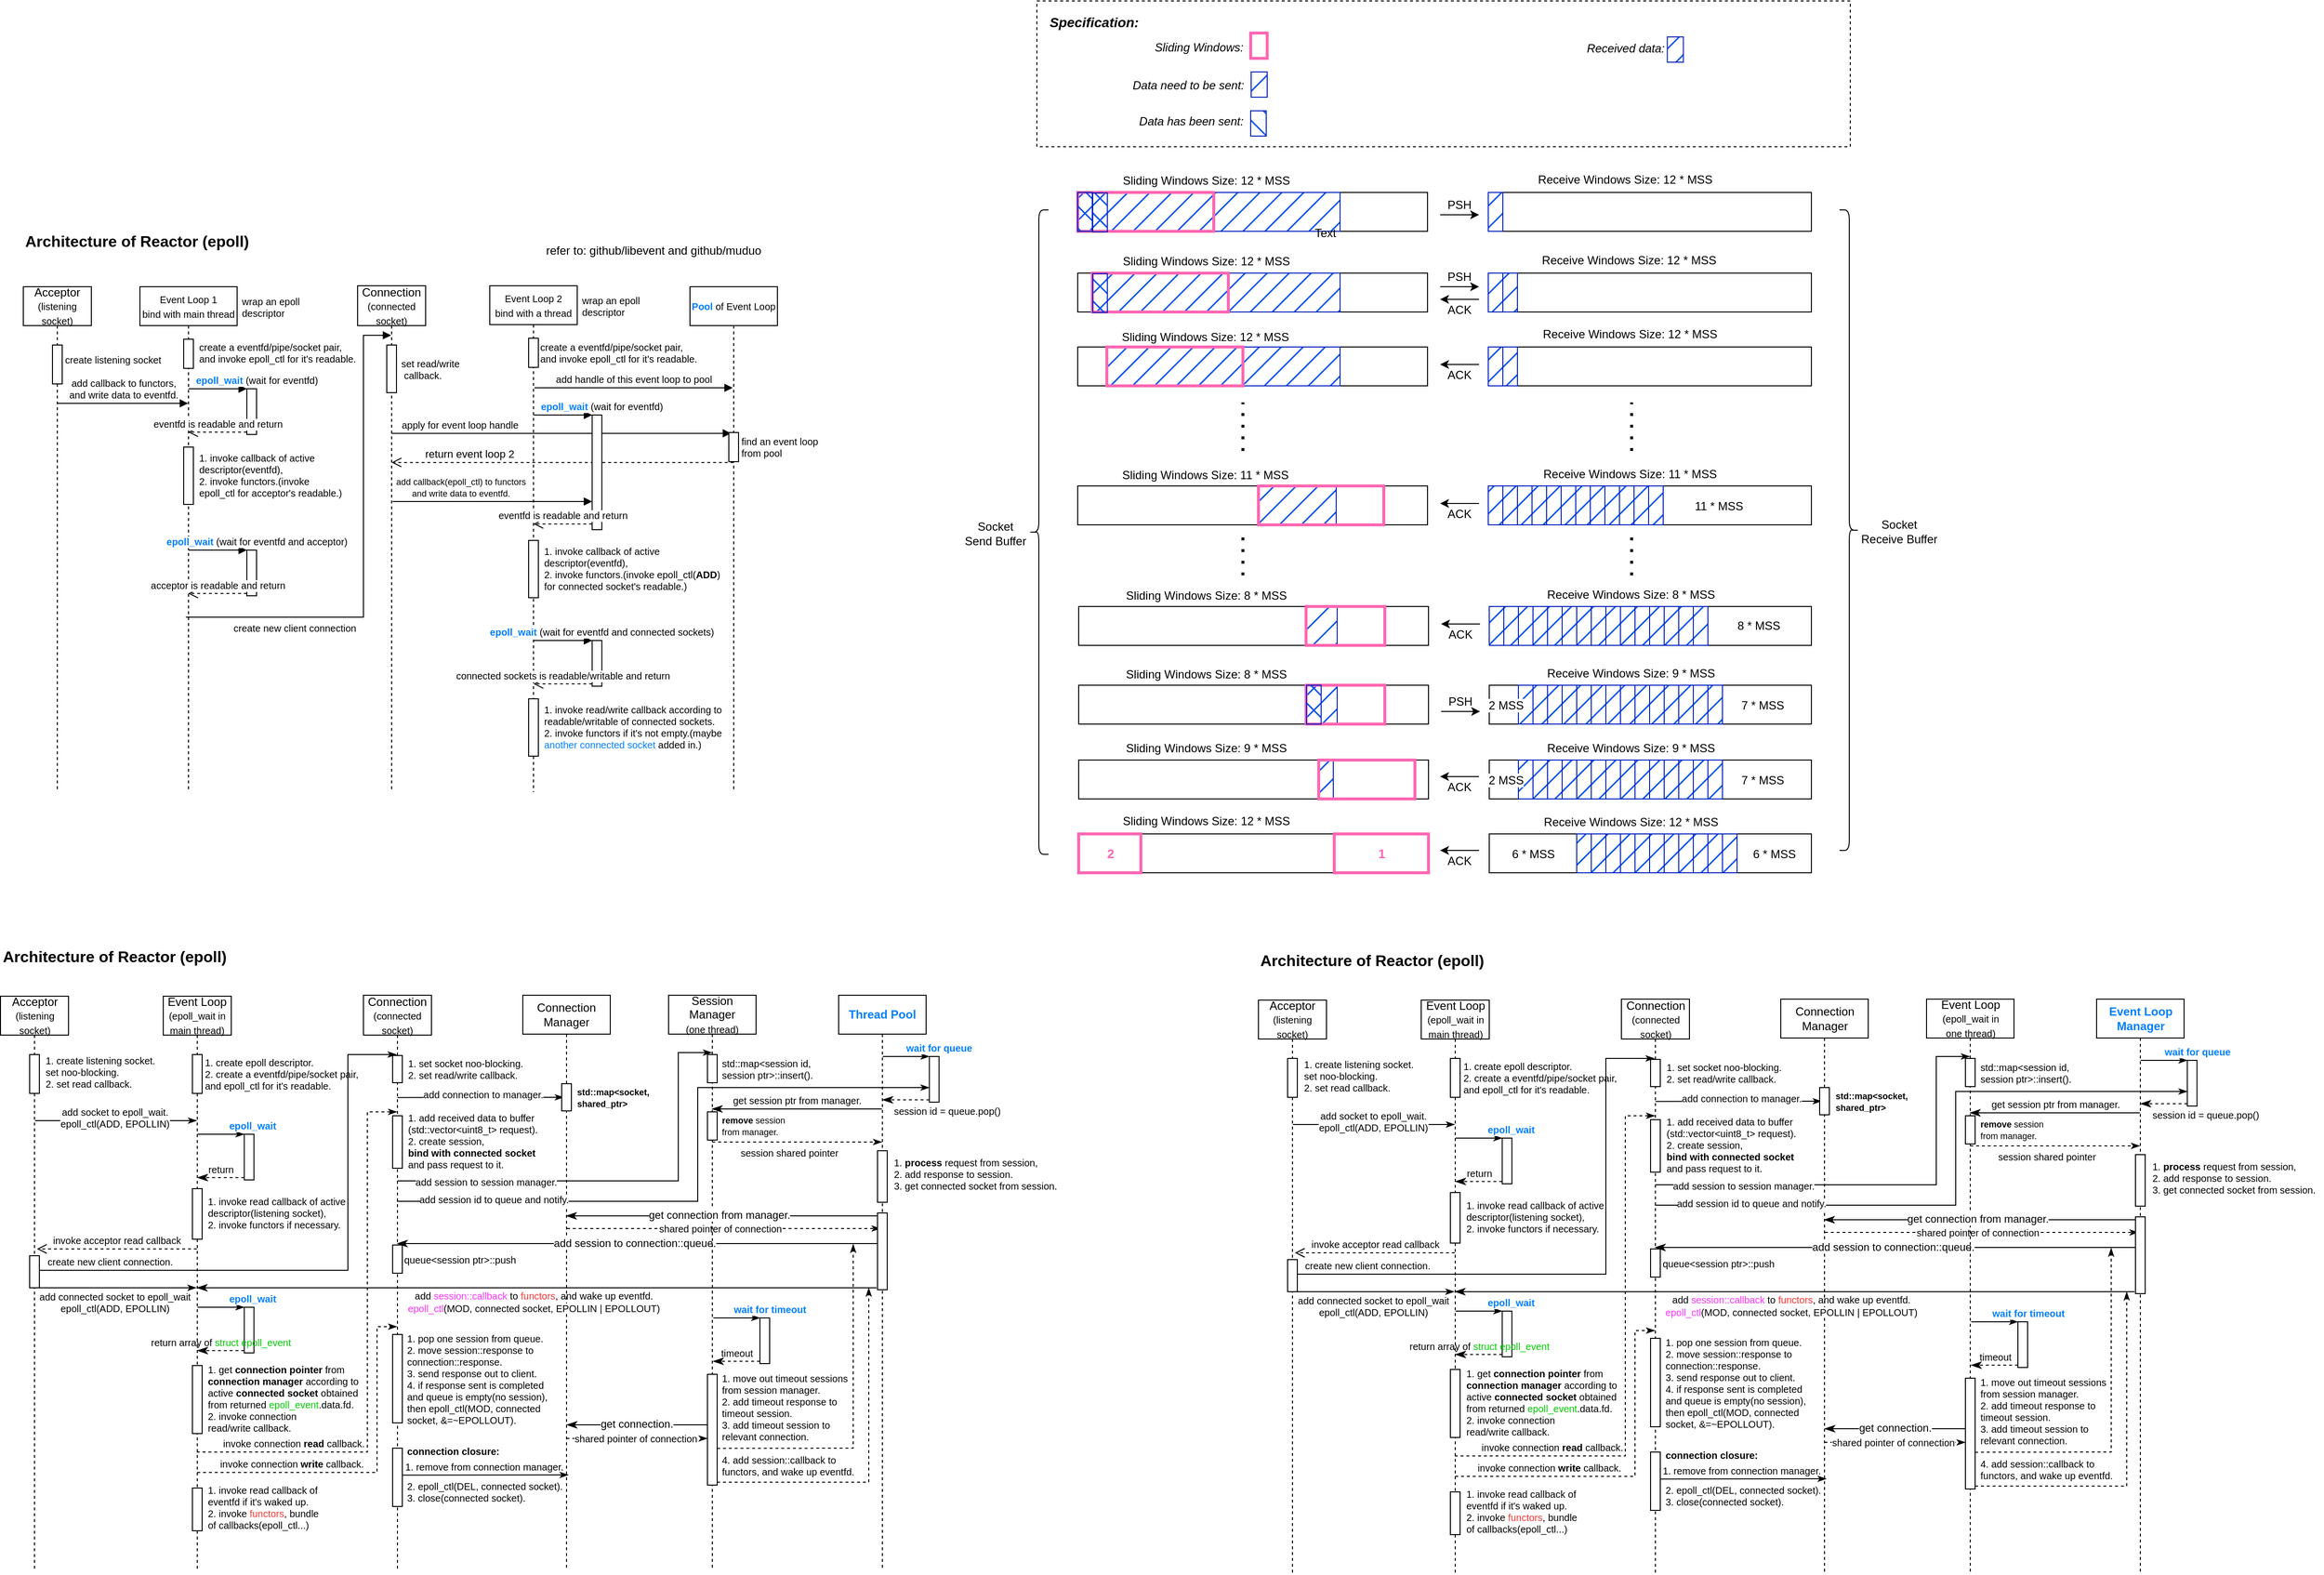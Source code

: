 <mxfile version="20.7.4" type="github">
  <diagram id="8s4QYpiPi4UWaAkvlVJo" name="Page-1">
    <mxGraphModel dx="1627" dy="1164" grid="1" gridSize="10" guides="1" tooltips="1" connect="1" arrows="1" fold="1" page="0" pageScale="1" pageWidth="850" pageHeight="1100" background="none" math="0" shadow="0">
      <root>
        <mxCell id="0" />
        <mxCell id="1" parent="0" />
        <mxCell id="HbQjIsXzjIfjCsx8-T67-216" value="" style="rounded=0;whiteSpace=wrap;html=1;fillStyle=hatch;fontSize=12;fontColor=#000000;strokeColor=#000000;strokeWidth=1;fillColor=none;gradientColor=none;dashed=1;" parent="1" vertex="1">
          <mxGeometry x="1153" y="-214" width="837" height="150" as="geometry" />
        </mxCell>
        <mxCell id="HbQjIsXzjIfjCsx8-T67-13" value="" style="rounded=0;whiteSpace=wrap;html=1;" parent="1" vertex="1">
          <mxGeometry x="1195" y="-17" width="360" height="40" as="geometry" />
        </mxCell>
        <mxCell id="Oyf2wEZ1zQuML1rLrcPN-1" value="Acceptor&lt;br&gt;&lt;font style=&quot;font-size: 10px&quot;&gt;(listening socket)&lt;/font&gt;" style="shape=umlLifeline;perimeter=lifelinePerimeter;whiteSpace=wrap;html=1;container=1;collapsible=0;recursiveResize=0;outlineConnect=0;size=40;" parent="1" vertex="1">
          <mxGeometry x="110" y="80" width="70" height="520" as="geometry" />
        </mxCell>
        <mxCell id="Oyf2wEZ1zQuML1rLrcPN-17" value="" style="html=1;points=[];perimeter=orthogonalPerimeter;fontSize=10;" parent="Oyf2wEZ1zQuML1rLrcPN-1" vertex="1">
          <mxGeometry x="30" y="60" width="10" height="40" as="geometry" />
        </mxCell>
        <mxCell id="Oyf2wEZ1zQuML1rLrcPN-2" value="&lt;font style=&quot;font-size: 10px&quot;&gt;Event Loop 1&lt;br&gt;bind with main thread&lt;/font&gt;" style="shape=umlLifeline;perimeter=lifelinePerimeter;whiteSpace=wrap;html=1;container=1;collapsible=0;recursiveResize=0;outlineConnect=0;size=40;" parent="1" vertex="1">
          <mxGeometry x="230" y="80" width="100" height="520" as="geometry" />
        </mxCell>
        <mxCell id="Oyf2wEZ1zQuML1rLrcPN-15" value="" style="html=1;points=[];perimeter=orthogonalPerimeter;fontSize=10;" parent="Oyf2wEZ1zQuML1rLrcPN-2" vertex="1">
          <mxGeometry x="45" y="54" width="10" height="30" as="geometry" />
        </mxCell>
        <mxCell id="Oyf2wEZ1zQuML1rLrcPN-30" value="create new client connection" style="html=1;verticalAlign=bottom;endArrow=block;rounded=0;fontSize=10;" parent="Oyf2wEZ1zQuML1rLrcPN-2" target="Oyf2wEZ1zQuML1rLrcPN-28" edge="1">
          <mxGeometry x="-0.554" y="-20" width="80" relative="1" as="geometry">
            <mxPoint x="47.25" y="340" as="sourcePoint" />
            <mxPoint x="210" y="100" as="targetPoint" />
            <Array as="points">
              <mxPoint x="230" y="340" />
              <mxPoint x="230" y="50" />
            </Array>
            <mxPoint as="offset" />
          </mxGeometry>
        </mxCell>
        <mxCell id="Oyf2wEZ1zQuML1rLrcPN-9" value="" style="html=1;points=[];perimeter=orthogonalPerimeter;fontSize=10;" parent="1" vertex="1">
          <mxGeometry x="340" y="185" width="10" height="47" as="geometry" />
        </mxCell>
        <mxCell id="Oyf2wEZ1zQuML1rLrcPN-10" value="&lt;b&gt;&lt;font color=&quot;#007fff&quot;&gt;epoll_wait&lt;/font&gt;&lt;/b&gt; (wait for eventfd)" style="html=1;verticalAlign=bottom;endArrow=block;entryX=0;entryY=0;rounded=0;fontSize=10;" parent="1" target="Oyf2wEZ1zQuML1rLrcPN-9" edge="1">
          <mxGeometry x="1" y="10" relative="1" as="geometry">
            <mxPoint x="280" y="185" as="sourcePoint" />
            <mxPoint x="10" y="10" as="offset" />
          </mxGeometry>
        </mxCell>
        <mxCell id="Oyf2wEZ1zQuML1rLrcPN-11" value="eventfd is readable and return" style="html=1;verticalAlign=bottom;endArrow=open;dashed=1;endSize=8;exitX=0;exitY=0.95;rounded=0;fontSize=10;" parent="1" source="Oyf2wEZ1zQuML1rLrcPN-9" edge="1">
          <mxGeometry relative="1" as="geometry">
            <mxPoint x="279.667" y="229.65" as="targetPoint" />
          </mxGeometry>
        </mxCell>
        <mxCell id="Oyf2wEZ1zQuML1rLrcPN-12" value="add callback to functors,&lt;br&gt;and write data to eventfd." style="html=1;verticalAlign=bottom;endArrow=block;rounded=0;fontSize=10;" parent="1" target="Oyf2wEZ1zQuML1rLrcPN-2" edge="1">
          <mxGeometry width="80" relative="1" as="geometry">
            <mxPoint x="145" y="200" as="sourcePoint" />
            <mxPoint x="225" y="200" as="targetPoint" />
          </mxGeometry>
        </mxCell>
        <mxCell id="Oyf2wEZ1zQuML1rLrcPN-16" value="&lt;span style=&quot;background-color: rgb(255, 255, 255);&quot;&gt;create a eventfd/pipe/socket pair,&lt;/span&gt;&lt;br style=&quot;&quot;&gt;&lt;span style=&quot;background-color: rgb(255, 255, 255);&quot;&gt;and invoke epoll_ctl for it&#39;s readable.&lt;/span&gt;" style="text;html=1;strokeColor=none;fillColor=none;align=left;verticalAlign=middle;whiteSpace=wrap;rounded=0;fontSize=10;" parent="1" vertex="1">
          <mxGeometry x="289" y="133" width="165" height="30" as="geometry" />
        </mxCell>
        <mxCell id="Oyf2wEZ1zQuML1rLrcPN-18" value="&lt;span style=&quot;background-color: rgb(255 , 255 , 255)&quot;&gt;create listening socket&lt;br&gt;&lt;/span&gt;" style="text;html=1;strokeColor=none;fillColor=none;align=left;verticalAlign=middle;whiteSpace=wrap;rounded=0;fontSize=10;" parent="1" vertex="1">
          <mxGeometry x="151" y="140" width="110" height="30" as="geometry" />
        </mxCell>
        <mxCell id="Oyf2wEZ1zQuML1rLrcPN-21" value="" style="html=1;points=[];perimeter=orthogonalPerimeter;fontSize=10;" parent="1" vertex="1">
          <mxGeometry x="275" y="245" width="10" height="59" as="geometry" />
        </mxCell>
        <mxCell id="Oyf2wEZ1zQuML1rLrcPN-22" value="&lt;span style=&quot;background-color: rgb(255 , 255 , 255)&quot;&gt;1. invoke callback of active descriptor(eventfd),&lt;br&gt;2. invoke functors.(invoke epoll_ctl for acceptor&#39;s readable.)&lt;br&gt;&lt;/span&gt;" style="text;html=1;strokeColor=none;fillColor=none;align=left;verticalAlign=middle;whiteSpace=wrap;rounded=0;fontSize=10;" parent="1" vertex="1">
          <mxGeometry x="289" y="259" width="151" height="30" as="geometry" />
        </mxCell>
        <mxCell id="Oyf2wEZ1zQuML1rLrcPN-23" value="" style="html=1;points=[];perimeter=orthogonalPerimeter;fontSize=10;" parent="1" vertex="1">
          <mxGeometry x="340" y="351" width="10" height="47" as="geometry" />
        </mxCell>
        <mxCell id="Oyf2wEZ1zQuML1rLrcPN-24" value="&lt;b&gt;&lt;font color=&quot;#007fff&quot;&gt;epoll_wait&lt;/font&gt; &lt;/b&gt;(wait for eventfd and acceptor)" style="html=1;verticalAlign=bottom;endArrow=block;entryX=0;entryY=0;rounded=0;fontSize=10;" parent="1" target="Oyf2wEZ1zQuML1rLrcPN-23" edge="1">
          <mxGeometry x="1" y="10" relative="1" as="geometry">
            <mxPoint x="280" y="351" as="sourcePoint" />
            <mxPoint x="10" y="10" as="offset" />
          </mxGeometry>
        </mxCell>
        <mxCell id="Oyf2wEZ1zQuML1rLrcPN-25" value="acceptor is readable and return" style="html=1;verticalAlign=bottom;endArrow=open;dashed=1;endSize=8;exitX=0;exitY=0.95;rounded=0;fontSize=10;" parent="1" source="Oyf2wEZ1zQuML1rLrcPN-23" edge="1">
          <mxGeometry relative="1" as="geometry">
            <mxPoint x="279.667" y="395.65" as="targetPoint" />
          </mxGeometry>
        </mxCell>
        <mxCell id="Oyf2wEZ1zQuML1rLrcPN-28" value="&lt;font&gt;Connection&lt;br&gt;&lt;font style=&quot;font-size: 10px&quot;&gt;(connected socket)&lt;/font&gt;&lt;/font&gt;" style="shape=umlLifeline;perimeter=lifelinePerimeter;whiteSpace=wrap;html=1;container=1;collapsible=0;recursiveResize=0;outlineConnect=0;size=41;" parent="1" vertex="1">
          <mxGeometry x="454" y="79" width="70" height="521" as="geometry" />
        </mxCell>
        <mxCell id="Oyf2wEZ1zQuML1rLrcPN-31" value="" style="html=1;points=[];perimeter=orthogonalPerimeter;fontSize=10;" parent="Oyf2wEZ1zQuML1rLrcPN-28" vertex="1">
          <mxGeometry x="30" y="61" width="10" height="49" as="geometry" />
        </mxCell>
        <mxCell id="Oyf2wEZ1zQuML1rLrcPN-46" value="&lt;font style=&quot;font-size: 9px&quot;&gt;add callback(epoll_ctl) to functors&lt;br&gt;and write data to eventfd.&lt;/font&gt;" style="html=1;verticalAlign=bottom;endArrow=block;rounded=0;fontSize=10;" parent="Oyf2wEZ1zQuML1rLrcPN-28" edge="1">
          <mxGeometry x="-0.318" width="80" relative="1" as="geometry">
            <mxPoint x="36" y="222" as="sourcePoint" />
            <mxPoint x="241.33" y="222" as="targetPoint" />
            <mxPoint as="offset" />
          </mxGeometry>
        </mxCell>
        <mxCell id="Oyf2wEZ1zQuML1rLrcPN-32" value="&lt;span style=&quot;background-color: rgb(255 , 255 , 255)&quot;&gt;set read/write&lt;br&gt;&amp;nbsp;callback.&lt;br&gt;&lt;/span&gt;" style="text;html=1;strokeColor=none;fillColor=none;align=left;verticalAlign=middle;whiteSpace=wrap;rounded=0;fontSize=10;" parent="1" vertex="1">
          <mxGeometry x="497" y="150" width="71" height="30" as="geometry" />
        </mxCell>
        <mxCell id="Oyf2wEZ1zQuML1rLrcPN-33" value="&lt;font style=&quot;font-size: 10px&quot;&gt;Event Loop 2&lt;br&gt;bind with a thread&lt;/font&gt;" style="shape=umlLifeline;perimeter=lifelinePerimeter;whiteSpace=wrap;html=1;container=1;collapsible=0;recursiveResize=0;outlineConnect=0;size=40;" parent="1" vertex="1">
          <mxGeometry x="590" y="79" width="90" height="521" as="geometry" />
        </mxCell>
        <mxCell id="Oyf2wEZ1zQuML1rLrcPN-34" value="" style="html=1;points=[];perimeter=orthogonalPerimeter;fontSize=10;" parent="Oyf2wEZ1zQuML1rLrcPN-33" vertex="1">
          <mxGeometry x="40" y="54" width="10" height="30" as="geometry" />
        </mxCell>
        <mxCell id="Oyf2wEZ1zQuML1rLrcPN-40" value="add handle of this event loop to pool" style="html=1;verticalAlign=bottom;endArrow=block;rounded=0;fontSize=10;" parent="Oyf2wEZ1zQuML1rLrcPN-33" edge="1">
          <mxGeometry width="80" relative="1" as="geometry">
            <mxPoint x="46" y="105" as="sourcePoint" />
            <mxPoint x="250" y="105" as="targetPoint" />
          </mxGeometry>
        </mxCell>
        <mxCell id="Oyf2wEZ1zQuML1rLrcPN-36" value="&lt;span style=&quot;background-color: rgb(255, 255, 255);&quot;&gt;create a eventfd/pipe/socket pair,&lt;/span&gt;&lt;br style=&quot;&quot;&gt;&lt;span style=&quot;background-color: rgb(255, 255, 255);&quot;&gt;and invoke epoll_ctl for it&#39;s readable.&lt;/span&gt;" style="text;html=1;strokeColor=none;fillColor=none;align=left;verticalAlign=middle;whiteSpace=wrap;rounded=0;fontSize=10;" parent="1" vertex="1">
          <mxGeometry x="640" y="133" width="165" height="30" as="geometry" />
        </mxCell>
        <mxCell id="Oyf2wEZ1zQuML1rLrcPN-37" value="&lt;font style=&quot;font-size: 10px&quot;&gt;&lt;b&gt;&lt;font color=&quot;#007fff&quot;&gt;Pool&lt;/font&gt;&lt;/b&gt; of Event Loop&lt;/font&gt;" style="shape=umlLifeline;perimeter=lifelinePerimeter;whiteSpace=wrap;html=1;container=1;collapsible=0;recursiveResize=0;outlineConnect=0;size=40;" parent="1" vertex="1">
          <mxGeometry x="796" y="80" width="90" height="520" as="geometry" />
        </mxCell>
        <mxCell id="Oyf2wEZ1zQuML1rLrcPN-42" value="&lt;b&gt;&lt;font color=&quot;#007fff&quot;&gt;epoll_wait&lt;/font&gt;&lt;/b&gt; (wait for eventfd)" style="html=1;verticalAlign=bottom;endArrow=block;entryX=0;entryY=0;rounded=0;fontSize=10;" parent="1" target="Oyf2wEZ1zQuML1rLrcPN-41" edge="1">
          <mxGeometry x="1" y="10" relative="1" as="geometry">
            <mxPoint x="635.33" y="212" as="sourcePoint" />
            <mxPoint x="10" y="10" as="offset" />
          </mxGeometry>
        </mxCell>
        <mxCell id="Oyf2wEZ1zQuML1rLrcPN-45" value="apply for event loop handle" style="html=1;verticalAlign=bottom;endArrow=block;rounded=0;fontSize=10;entryX=0.233;entryY=0.028;entryDx=0;entryDy=0;entryPerimeter=0;" parent="1" source="Oyf2wEZ1zQuML1rLrcPN-28" target="Oyf2wEZ1zQuML1rLrcPN-50" edge="1">
          <mxGeometry x="-0.601" width="80" relative="1" as="geometry">
            <mxPoint x="490" y="230" as="sourcePoint" />
            <mxPoint x="624.5" y="230" as="targetPoint" />
            <mxPoint as="offset" />
          </mxGeometry>
        </mxCell>
        <mxCell id="Oyf2wEZ1zQuML1rLrcPN-50" value="" style="html=1;points=[];perimeter=orthogonalPerimeter;fontSize=10;" parent="1" vertex="1">
          <mxGeometry x="836" y="230" width="10" height="30" as="geometry" />
        </mxCell>
        <mxCell id="Oyf2wEZ1zQuML1rLrcPN-51" value="&lt;span style=&quot;background-color: rgb(255 , 255 , 255)&quot;&gt;find an event loop from pool&lt;br&gt;&lt;/span&gt;" style="text;html=1;strokeColor=none;fillColor=none;align=left;verticalAlign=middle;whiteSpace=wrap;rounded=0;fontSize=10;" parent="1" vertex="1">
          <mxGeometry x="847" y="230" width="93" height="30" as="geometry" />
        </mxCell>
        <mxCell id="Oyf2wEZ1zQuML1rLrcPN-47" value="return event loop 2" style="html=1;verticalAlign=bottom;endArrow=open;dashed=1;endSize=8;rounded=0;exitX=0.483;exitY=1.028;exitDx=0;exitDy=0;exitPerimeter=0;" parent="1" source="Oyf2wEZ1zQuML1rLrcPN-50" target="Oyf2wEZ1zQuML1rLrcPN-28" edge="1">
          <mxGeometry x="0.543" relative="1" as="geometry">
            <mxPoint x="840.5" y="257" as="sourcePoint" />
            <mxPoint x="490" y="257" as="targetPoint" />
            <mxPoint as="offset" />
          </mxGeometry>
        </mxCell>
        <mxCell id="Oyf2wEZ1zQuML1rLrcPN-41" value="" style="html=1;points=[];perimeter=orthogonalPerimeter;fontSize=10;verticalAlign=top;" parent="1" vertex="1">
          <mxGeometry x="695.33" y="212" width="10" height="118" as="geometry" />
        </mxCell>
        <mxCell id="Oyf2wEZ1zQuML1rLrcPN-43" value="eventfd is readable and return" style="html=1;verticalAlign=bottom;endArrow=open;dashed=1;endSize=8;exitX=0;exitY=0.95;rounded=0;fontSize=10;" parent="1" source="Oyf2wEZ1zQuML1rLrcPN-41" target="Oyf2wEZ1zQuML1rLrcPN-33" edge="1">
          <mxGeometry relative="1" as="geometry">
            <mxPoint x="634.997" y="256.65" as="targetPoint" />
          </mxGeometry>
        </mxCell>
        <mxCell id="Oyf2wEZ1zQuML1rLrcPN-52" value="&lt;span style=&quot;background-color: rgb(255 , 255 , 255)&quot;&gt;wrap an epoll descriptor&lt;br&gt;&lt;/span&gt;" style="text;html=1;strokeColor=none;fillColor=none;align=left;verticalAlign=middle;whiteSpace=wrap;rounded=0;fontSize=10;" parent="1" vertex="1">
          <mxGeometry x="332.5" y="86" width="67.5" height="30" as="geometry" />
        </mxCell>
        <mxCell id="Oyf2wEZ1zQuML1rLrcPN-53" value="&lt;span style=&quot;background-color: rgb(255 , 255 , 255)&quot;&gt;wrap an epoll descriptor&lt;br&gt;&lt;/span&gt;" style="text;html=1;strokeColor=none;fillColor=none;align=left;verticalAlign=middle;whiteSpace=wrap;rounded=0;fontSize=10;" parent="1" vertex="1">
          <mxGeometry x="683" y="85" width="67" height="30" as="geometry" />
        </mxCell>
        <mxCell id="Oyf2wEZ1zQuML1rLrcPN-54" value="" style="html=1;points=[];perimeter=orthogonalPerimeter;fontSize=10;" parent="1" vertex="1">
          <mxGeometry x="630" y="341" width="10" height="59" as="geometry" />
        </mxCell>
        <mxCell id="Oyf2wEZ1zQuML1rLrcPN-55" value="&lt;span style=&quot;background-color: rgb(255 , 255 , 255)&quot;&gt;1. invoke callback of active descriptor(eventfd),&lt;br&gt;2. invoke functors.(invoke epoll_ctl(&lt;b&gt;ADD&lt;/b&gt;) for connected socket&#39;s readable.)&lt;br&gt;&lt;/span&gt;" style="text;html=1;strokeColor=none;fillColor=none;align=left;verticalAlign=middle;whiteSpace=wrap;rounded=0;fontSize=10;" parent="1" vertex="1">
          <mxGeometry x="644" y="355" width="186" height="30" as="geometry" />
        </mxCell>
        <mxCell id="Oyf2wEZ1zQuML1rLrcPN-56" value="" style="html=1;points=[];perimeter=orthogonalPerimeter;fontSize=10;" parent="1" vertex="1">
          <mxGeometry x="695.33" y="444" width="10" height="47" as="geometry" />
        </mxCell>
        <mxCell id="Oyf2wEZ1zQuML1rLrcPN-57" value="&lt;b&gt;&lt;font color=&quot;#007fff&quot;&gt;epoll_wait&lt;/font&gt; &lt;/b&gt;(wait for eventfd and connected sockets)" style="html=1;verticalAlign=bottom;endArrow=block;entryX=0;entryY=0;rounded=0;fontSize=10;" parent="1" target="Oyf2wEZ1zQuML1rLrcPN-56" edge="1">
          <mxGeometry x="1" y="10" relative="1" as="geometry">
            <mxPoint x="635.33" y="444" as="sourcePoint" />
            <mxPoint x="10" y="10" as="offset" />
          </mxGeometry>
        </mxCell>
        <mxCell id="Oyf2wEZ1zQuML1rLrcPN-58" value="connected sockets is readable/writable and return" style="html=1;verticalAlign=bottom;endArrow=open;dashed=1;endSize=8;exitX=0;exitY=0.95;rounded=0;fontSize=10;" parent="1" source="Oyf2wEZ1zQuML1rLrcPN-56" edge="1">
          <mxGeometry relative="1" as="geometry">
            <mxPoint x="634.997" y="488.65" as="targetPoint" />
          </mxGeometry>
        </mxCell>
        <mxCell id="Oyf2wEZ1zQuML1rLrcPN-59" value="" style="html=1;points=[];perimeter=orthogonalPerimeter;fontSize=10;" parent="1" vertex="1">
          <mxGeometry x="630" y="504" width="10" height="59" as="geometry" />
        </mxCell>
        <mxCell id="Oyf2wEZ1zQuML1rLrcPN-60" value="&lt;span style=&quot;background-color: rgb(255 , 255 , 255)&quot;&gt;1. invoke read/write callback according to readable/writable of connected sockets.&lt;br&gt;2. invoke functors if it&#39;s not empty.(maybe &lt;font color=&quot;#007fff&quot;&gt;another connected socket&lt;/font&gt; added in.)&lt;br&gt;&lt;/span&gt;" style="text;html=1;strokeColor=none;fillColor=none;align=left;verticalAlign=middle;whiteSpace=wrap;rounded=0;fontSize=10;" parent="1" vertex="1">
          <mxGeometry x="644" y="518" width="186" height="30" as="geometry" />
        </mxCell>
        <mxCell id="Oyf2wEZ1zQuML1rLrcPN-62" value="&lt;span style=&quot;background-color: rgb(255 , 255 , 255)&quot;&gt;&lt;b&gt;&lt;font style=&quot;font-size: 16px&quot;&gt;Architecture of Reactor (epoll)&lt;/font&gt;&lt;/b&gt;&lt;br&gt;&lt;/span&gt;" style="text;html=1;strokeColor=none;fillColor=none;align=left;verticalAlign=middle;whiteSpace=wrap;rounded=0;fontSize=10;" parent="1" vertex="1">
          <mxGeometry x="110" y="18" width="255" height="30" as="geometry" />
        </mxCell>
        <mxCell id="Oyf2wEZ1zQuML1rLrcPN-63" value="&lt;span style=&quot;background-color: rgb(255 , 255 , 255)&quot;&gt;&lt;font style=&quot;font-size: 12px&quot;&gt;refer to: github/libevent and github/muduo&lt;/font&gt;&lt;br&gt;&lt;/span&gt;" style="text;html=1;strokeColor=none;fillColor=none;align=left;verticalAlign=middle;whiteSpace=wrap;rounded=0;fontSize=10;" parent="1" vertex="1">
          <mxGeometry x="646" y="28" width="240" height="30" as="geometry" />
        </mxCell>
        <mxCell id="_-AkgMlnDdN6ogvlzVWD-1" value="Acceptor&lt;br&gt;&lt;font style=&quot;font-size: 10px&quot;&gt;(listening socket)&lt;/font&gt;" style="shape=umlLifeline;perimeter=lifelinePerimeter;whiteSpace=wrap;html=1;container=1;collapsible=0;recursiveResize=0;outlineConnect=0;size=40;" parent="1" vertex="1">
          <mxGeometry x="86.5" y="810" width="70" height="590" as="geometry" />
        </mxCell>
        <mxCell id="_-AkgMlnDdN6ogvlzVWD-2" value="" style="html=1;points=[];perimeter=orthogonalPerimeter;fontSize=10;" parent="_-AkgMlnDdN6ogvlzVWD-1" vertex="1">
          <mxGeometry x="30" y="60" width="10" height="40" as="geometry" />
        </mxCell>
        <mxCell id="_-AkgMlnDdN6ogvlzVWD-3" value="Event Loop&lt;br&gt;&lt;font style=&quot;font-size: 10px;&quot;&gt;(epoll_wait in main thread)&lt;/font&gt;" style="shape=umlLifeline;perimeter=lifelinePerimeter;whiteSpace=wrap;html=1;container=1;collapsible=0;recursiveResize=0;outlineConnect=0;size=40;" parent="1" vertex="1">
          <mxGeometry x="254" y="810" width="70" height="590" as="geometry" />
        </mxCell>
        <mxCell id="_-AkgMlnDdN6ogvlzVWD-4" value="" style="html=1;points=[];perimeter=orthogonalPerimeter;fontSize=10;" parent="_-AkgMlnDdN6ogvlzVWD-3" vertex="1">
          <mxGeometry x="30" y="60" width="10" height="40" as="geometry" />
        </mxCell>
        <mxCell id="_-AkgMlnDdN6ogvlzVWD-23" value="add connected socket to epoll_wait&lt;br&gt;epoll_ctl(ADD, EPOLLIN)" style="html=1;verticalAlign=bottom;endArrow=classicThin;rounded=0;fontSize=10;endFill=1;" parent="_-AkgMlnDdN6ogvlzVWD-3" edge="1">
          <mxGeometry x="-0.009" y="-30" width="80" relative="1" as="geometry">
            <mxPoint x="-132.5" y="300" as="sourcePoint" />
            <mxPoint x="34" y="300" as="targetPoint" />
            <mxPoint as="offset" />
          </mxGeometry>
        </mxCell>
        <mxCell id="oihFWhnjBpmNXEekLoWu-9" value="invoke connection &lt;b&gt;read &lt;/b&gt;callback." style="html=1;verticalAlign=bottom;endArrow=classicThin;rounded=0;fontSize=10;dashed=1;endFill=1;" parent="_-AkgMlnDdN6ogvlzVWD-3" edge="1">
          <mxGeometry x="-0.642" width="80" relative="1" as="geometry">
            <mxPoint x="34.5" y="469" as="sourcePoint" />
            <mxPoint x="240.5" y="119" as="targetPoint" />
            <mxPoint as="offset" />
            <Array as="points">
              <mxPoint x="210" y="469" />
              <mxPoint x="210" y="119" />
            </Array>
          </mxGeometry>
        </mxCell>
        <mxCell id="ySbSuoVtxYeGmx0g1xd0-3" value="" style="html=1;points=[];perimeter=orthogonalPerimeter;fontSize=10;" parent="_-AkgMlnDdN6ogvlzVWD-3" vertex="1">
          <mxGeometry x="30" y="506" width="10" height="44" as="geometry" />
        </mxCell>
        <mxCell id="_-AkgMlnDdN6ogvlzVWD-18" value="&lt;span style=&quot;text-align: left;&quot;&gt;create new client connection.&lt;/span&gt;" style="html=1;verticalAlign=bottom;endArrow=classicThin;rounded=0;fontSize=10;exitX=0.95;exitY=0.455;exitDx=0;exitDy=0;exitPerimeter=0;endFill=1;" parent="_-AkgMlnDdN6ogvlzVWD-3" source="_-AkgMlnDdN6ogvlzVWD-13" edge="1">
          <mxGeometry x="-0.756" width="80" relative="1" as="geometry">
            <mxPoint x="-132.5" y="340" as="sourcePoint" />
            <mxPoint x="240" y="60" as="targetPoint" />
            <mxPoint x="1" as="offset" />
            <Array as="points">
              <mxPoint x="190" y="282" />
              <mxPoint x="190" y="60" />
            </Array>
          </mxGeometry>
        </mxCell>
        <mxCell id="_-AkgMlnDdN6ogvlzVWD-5" value="&lt;span style=&quot;background-color: rgb(255 , 255 , 255)&quot;&gt;1. create listening socket.&lt;br&gt;set noo-blocking.&lt;br&gt;2. set read callback.&lt;br&gt;&lt;/span&gt;" style="text;html=1;strokeColor=none;fillColor=none;align=left;verticalAlign=middle;whiteSpace=wrap;rounded=0;fontSize=10;" parent="1" vertex="1">
          <mxGeometry x="131" y="873" width="123" height="30" as="geometry" />
        </mxCell>
        <mxCell id="_-AkgMlnDdN6ogvlzVWD-6" value="add socket to epoll_wait.&lt;br&gt;epoll_ctl(ADD, EPOLLIN)" style="html=1;verticalAlign=bottom;endArrow=classicThin;rounded=0;fontSize=10;endFill=1;" parent="1" edge="1">
          <mxGeometry x="-0.015" y="-12" width="80" relative="1" as="geometry">
            <mxPoint x="122" y="938" as="sourcePoint" />
            <mxPoint x="288.5" y="938" as="targetPoint" />
            <mxPoint as="offset" />
          </mxGeometry>
        </mxCell>
        <mxCell id="_-AkgMlnDdN6ogvlzVWD-7" value="" style="html=1;points=[];perimeter=orthogonalPerimeter;fontSize=10;" parent="1" vertex="1">
          <mxGeometry x="337.33" y="952" width="10" height="47" as="geometry" />
        </mxCell>
        <mxCell id="_-AkgMlnDdN6ogvlzVWD-8" value="&lt;b&gt;&lt;font color=&quot;#007fff&quot;&gt;epoll_wait&lt;/font&gt;&lt;/b&gt;&amp;nbsp;" style="html=1;verticalAlign=bottom;endArrow=classicThin;entryX=0;entryY=0;rounded=0;fontSize=10;endFill=1;" parent="1" target="_-AkgMlnDdN6ogvlzVWD-7" edge="1">
          <mxGeometry x="1" y="10" relative="1" as="geometry">
            <mxPoint x="289.33" y="952" as="sourcePoint" />
            <mxPoint x="10" y="10" as="offset" />
          </mxGeometry>
        </mxCell>
        <mxCell id="_-AkgMlnDdN6ogvlzVWD-9" value="return" style="html=1;verticalAlign=bottom;endArrow=classicThin;dashed=1;endSize=8;exitX=0;exitY=0.95;rounded=0;fontSize=10;endFill=1;" parent="1" source="_-AkgMlnDdN6ogvlzVWD-7" edge="1">
          <mxGeometry relative="1" as="geometry">
            <mxPoint x="288.997" y="996.65" as="targetPoint" />
          </mxGeometry>
        </mxCell>
        <mxCell id="_-AkgMlnDdN6ogvlzVWD-10" value="1. create epoll descriptor.&lt;br&gt;2. create a eventfd/pipe/socket pair,&lt;br&gt;and epoll_ctl for it&#39;s readable.&lt;span style=&quot;background-color: rgb(255 , 255 , 255)&quot;&gt;&lt;br&gt;&lt;/span&gt;" style="text;html=1;strokeColor=none;fillColor=none;align=left;verticalAlign=middle;whiteSpace=wrap;rounded=0;fontSize=10;" parent="1" vertex="1">
          <mxGeometry x="295" y="875" width="169" height="30" as="geometry" />
        </mxCell>
        <mxCell id="_-AkgMlnDdN6ogvlzVWD-11" value="" style="html=1;points=[];perimeter=orthogonalPerimeter;fontSize=10;" parent="1" vertex="1">
          <mxGeometry x="284" y="1008" width="10" height="52" as="geometry" />
        </mxCell>
        <mxCell id="_-AkgMlnDdN6ogvlzVWD-12" value="&lt;span style=&quot;background-color: rgb(255 , 255 , 255)&quot;&gt;1. invoke read callback of active descriptor(listening socket),&lt;br&gt;2. invoke functors if necessary.&lt;br&gt;&lt;/span&gt;" style="text;html=1;strokeColor=none;fillColor=none;align=left;verticalAlign=middle;whiteSpace=wrap;rounded=0;fontSize=10;" parent="1" vertex="1">
          <mxGeometry x="298" y="1018" width="151" height="30" as="geometry" />
        </mxCell>
        <mxCell id="_-AkgMlnDdN6ogvlzVWD-13" value="" style="html=1;points=[];perimeter=orthogonalPerimeter;fontSize=10;" parent="1" vertex="1">
          <mxGeometry x="116.5" y="1077" width="10" height="33" as="geometry" />
        </mxCell>
        <mxCell id="_-AkgMlnDdN6ogvlzVWD-15" value="invoke acceptor read callback" style="html=1;verticalAlign=bottom;endArrow=open;endSize=8;rounded=0;fontSize=10;dashed=1;" parent="1" source="_-AkgMlnDdN6ogvlzVWD-3" edge="1">
          <mxGeometry relative="1" as="geometry">
            <mxPoint x="206.5" y="1069.5" as="sourcePoint" />
            <mxPoint x="124" y="1070" as="targetPoint" />
          </mxGeometry>
        </mxCell>
        <mxCell id="_-AkgMlnDdN6ogvlzVWD-19" value="&lt;font&gt;Connection&lt;br&gt;&lt;font style=&quot;font-size: 10px&quot;&gt;(connected socket)&lt;/font&gt;&lt;/font&gt;" style="shape=umlLifeline;perimeter=lifelinePerimeter;whiteSpace=wrap;html=1;container=1;collapsible=0;recursiveResize=0;outlineConnect=0;size=41;" parent="1" vertex="1">
          <mxGeometry x="460" y="809" width="70" height="591" as="geometry" />
        </mxCell>
        <mxCell id="_-AkgMlnDdN6ogvlzVWD-20" value="" style="html=1;points=[];perimeter=orthogonalPerimeter;fontSize=10;" parent="_-AkgMlnDdN6ogvlzVWD-19" vertex="1">
          <mxGeometry x="30" y="62" width="10" height="28" as="geometry" />
        </mxCell>
        <mxCell id="oihFWhnjBpmNXEekLoWu-7" value="add connection to manager." style="html=1;verticalAlign=bottom;endArrow=classicThin;rounded=0;fontSize=10;endFill=1;entryX=-0.4;entryY=0.5;entryDx=0;entryDy=0;entryPerimeter=0;exitX=0.486;exitY=0.178;exitDx=0;exitDy=0;exitPerimeter=0;" parent="_-AkgMlnDdN6ogvlzVWD-19" edge="1">
          <mxGeometry x="0.032" y="-6" width="80" relative="1" as="geometry">
            <mxPoint x="35.02" y="105.198" as="sourcePoint" />
            <mxPoint x="206" y="105" as="targetPoint" />
            <mxPoint as="offset" />
          </mxGeometry>
        </mxCell>
        <mxCell id="oihFWhnjBpmNXEekLoWu-8" value="" style="html=1;points=[];perimeter=orthogonalPerimeter;fontSize=10;" parent="_-AkgMlnDdN6ogvlzVWD-19" vertex="1">
          <mxGeometry x="30" y="124" width="10" height="54" as="geometry" />
        </mxCell>
        <mxCell id="ySbSuoVtxYeGmx0g1xd0-2" value="" style="html=1;points=[];perimeter=orthogonalPerimeter;fontSize=10;" parent="_-AkgMlnDdN6ogvlzVWD-19" vertex="1">
          <mxGeometry x="30" y="349" width="10" height="91" as="geometry" />
        </mxCell>
        <mxCell id="_-AkgMlnDdN6ogvlzVWD-22" value="&lt;span style=&quot;background-color: rgb(255 , 255 , 255)&quot;&gt;1.&amp;nbsp;&lt;/span&gt;&lt;span style=&quot;background-color: rgb(255, 255, 255);&quot;&gt;set socket noo-blocking.&lt;/span&gt;&lt;span style=&quot;background-color: rgb(255 , 255 , 255)&quot;&gt;&lt;br&gt;2. set read/write callback.&lt;br&gt;&lt;/span&gt;" style="text;html=1;strokeColor=none;fillColor=none;align=left;verticalAlign=middle;whiteSpace=wrap;rounded=0;fontSize=10;" parent="1" vertex="1">
          <mxGeometry x="504" y="870" width="130" height="30" as="geometry" />
        </mxCell>
        <mxCell id="_-AkgMlnDdN6ogvlzVWD-24" value="&lt;font style=&quot;font-size: 12px;&quot;&gt;Connection&lt;br&gt;Manager&lt;/font&gt;" style="shape=umlLifeline;perimeter=lifelinePerimeter;whiteSpace=wrap;html=1;container=1;collapsible=0;recursiveResize=0;outlineConnect=0;size=40;" parent="1" vertex="1">
          <mxGeometry x="624" y="809" width="90" height="591" as="geometry" />
        </mxCell>
        <mxCell id="oihFWhnjBpmNXEekLoWu-30" value="add session to connection::queue." style="html=1;verticalAlign=bottom;endArrow=classicThin;endSize=8;rounded=0;strokeColor=#000000;endFill=1;fontColor=#000000;" parent="_-AkgMlnDdN6ogvlzVWD-24" source="oihFWhnjBpmNXEekLoWu-11" edge="1">
          <mxGeometry x="0.024" y="8" relative="1" as="geometry">
            <mxPoint x="310" y="256" as="sourcePoint" />
            <mxPoint x="-129.5" y="255.5" as="targetPoint" />
            <mxPoint x="1" as="offset" />
          </mxGeometry>
        </mxCell>
        <mxCell id="oihFWhnjBpmNXEekLoWu-31" value="" style="html=1;points=[];perimeter=orthogonalPerimeter;fontSize=10;" parent="_-AkgMlnDdN6ogvlzVWD-24" vertex="1">
          <mxGeometry x="-134" y="257" width="10" height="29" as="geometry" />
        </mxCell>
        <mxCell id="ySbSuoVtxYeGmx0g1xd0-8" value="" style="html=1;points=[];perimeter=orthogonalPerimeter;fontSize=10;" parent="_-AkgMlnDdN6ogvlzVWD-24" vertex="1">
          <mxGeometry x="40" y="91" width="10" height="28" as="geometry" />
        </mxCell>
        <mxCell id="oihFWhnjBpmNXEekLoWu-19" value="shared pointer of connection" style="html=1;verticalAlign=bottom;endArrow=classicThin;rounded=0;fontSize=10;dashed=1;endFill=1;entryX=0.3;entryY=0.203;entryDx=0;entryDy=0;entryPerimeter=0;" parent="_-AkgMlnDdN6ogvlzVWD-24" target="ySbSuoVtxYeGmx0g1xd0-15" edge="1">
          <mxGeometry x="-0.024" y="-9" width="80" relative="1" as="geometry">
            <mxPoint x="45.5" y="240" as="sourcePoint" />
            <mxPoint x="320" y="240" as="targetPoint" />
            <mxPoint as="offset" />
          </mxGeometry>
        </mxCell>
        <mxCell id="ySbSuoVtxYeGmx0g1xd0-23" value="shared pointer of connection" style="html=1;verticalAlign=bottom;endArrow=classicThin;rounded=0;fontSize=10;dashed=1;endFill=1;entryX=-0.3;entryY=0.957;entryDx=0;entryDy=0;entryPerimeter=0;" parent="_-AkgMlnDdN6ogvlzVWD-24" edge="1">
          <mxGeometry x="-0.024" y="-9" width="80" relative="1" as="geometry">
            <mxPoint x="45" y="456" as="sourcePoint" />
            <mxPoint x="190" y="456.033" as="targetPoint" />
            <mxPoint as="offset" />
          </mxGeometry>
        </mxCell>
        <mxCell id="oihFWhnjBpmNXEekLoWu-2" value="" style="html=1;points=[];perimeter=orthogonalPerimeter;fontSize=10;" parent="1" vertex="1">
          <mxGeometry x="337.33" y="1130" width="10" height="47" as="geometry" />
        </mxCell>
        <mxCell id="oihFWhnjBpmNXEekLoWu-3" value="&lt;b&gt;&lt;font color=&quot;#007fff&quot;&gt;epoll_wait&lt;/font&gt;&lt;/b&gt;&amp;nbsp;" style="html=1;verticalAlign=bottom;endArrow=classicThin;entryX=0;entryY=0;rounded=0;fontSize=10;endFill=1;" parent="1" target="oihFWhnjBpmNXEekLoWu-2" edge="1">
          <mxGeometry x="1" y="10" relative="1" as="geometry">
            <mxPoint x="289.33" y="1130" as="sourcePoint" />
            <mxPoint x="10" y="10" as="offset" />
          </mxGeometry>
        </mxCell>
        <mxCell id="oihFWhnjBpmNXEekLoWu-4" value="return array of &lt;font color=&quot;#00cc00&quot;&gt;struct&amp;nbsp;epoll_event&lt;/font&gt;" style="html=1;verticalAlign=bottom;endArrow=classicThin;dashed=1;endSize=8;exitX=0;exitY=0.95;rounded=0;fontSize=10;labelBackgroundColor=none;endFill=1;" parent="1" source="oihFWhnjBpmNXEekLoWu-2" edge="1">
          <mxGeometry relative="1" as="geometry">
            <mxPoint x="288.997" y="1174.65" as="targetPoint" />
          </mxGeometry>
        </mxCell>
        <mxCell id="oihFWhnjBpmNXEekLoWu-5" value="" style="html=1;points=[];perimeter=orthogonalPerimeter;fontSize=10;" parent="1" vertex="1">
          <mxGeometry x="284" y="1190" width="10" height="70" as="geometry" />
        </mxCell>
        <mxCell id="oihFWhnjBpmNXEekLoWu-6" value="&lt;span style=&quot;background-color: rgb(255 , 255 , 255)&quot;&gt;1. get &lt;b&gt;connection pointer&lt;/b&gt; from &lt;b&gt;connection manager&lt;/b&gt; according to active&amp;nbsp;&lt;b&gt;connected socket&lt;/b&gt; obtained from returned &lt;font color=&quot;#00cc00&quot;&gt;epoll_event&lt;/font&gt;.data.fd.&lt;br&gt;2. invoke connection &lt;br&gt;read/write callback.&lt;br&gt;&lt;/span&gt;" style="text;html=1;strokeColor=none;fillColor=none;align=left;verticalAlign=middle;whiteSpace=wrap;rounded=0;fontSize=10;" parent="1" vertex="1">
          <mxGeometry x="298" y="1209" width="166" height="30" as="geometry" />
        </mxCell>
        <mxCell id="oihFWhnjBpmNXEekLoWu-10" value="&lt;span style=&quot;background-color: rgb(255 , 255 , 255)&quot;&gt;1. add received data to buffer (std::vector&amp;lt;uint8_t&amp;gt; request).&lt;br&gt;2. create session, &lt;br&gt;&lt;b&gt;bind with connected socket &lt;/b&gt;&lt;br&gt;and pass request to it.&lt;br&gt;&lt;/span&gt;" style="text;html=1;strokeColor=none;fillColor=none;align=left;verticalAlign=middle;whiteSpace=wrap;rounded=0;fontSize=10;" parent="1" vertex="1">
          <mxGeometry x="504" y="944" width="160" height="30" as="geometry" />
        </mxCell>
        <mxCell id="oihFWhnjBpmNXEekLoWu-11" value="&lt;b&gt;&lt;font color=&quot;#007fff&quot;&gt;Thread Pool&lt;/font&gt;&lt;/b&gt;" style="shape=umlLifeline;perimeter=lifelinePerimeter;whiteSpace=wrap;html=1;container=1;collapsible=0;recursiveResize=0;outlineConnect=0;size=40;" parent="1" vertex="1">
          <mxGeometry x="949" y="809" width="90" height="591" as="geometry" />
        </mxCell>
        <mxCell id="oihFWhnjBpmNXEekLoWu-12" value="" style="html=1;points=[];perimeter=orthogonalPerimeter;fontSize=10;" parent="oihFWhnjBpmNXEekLoWu-11" vertex="1">
          <mxGeometry x="40" y="160" width="10" height="53" as="geometry" />
        </mxCell>
        <mxCell id="ySbSuoVtxYeGmx0g1xd0-15" value="" style="html=1;points=[];perimeter=orthogonalPerimeter;fontSize=10;" parent="oihFWhnjBpmNXEekLoWu-11" vertex="1">
          <mxGeometry x="40" y="224" width="10" height="79" as="geometry" />
        </mxCell>
        <mxCell id="oihFWhnjBpmNXEekLoWu-13" value="" style="html=1;points=[];perimeter=orthogonalPerimeter;fontSize=10;" parent="1" vertex="1">
          <mxGeometry x="1042.33" y="872" width="10" height="47" as="geometry" />
        </mxCell>
        <mxCell id="oihFWhnjBpmNXEekLoWu-14" value="&lt;font color=&quot;#007fff&quot;&gt;&lt;b&gt;wait for queue&lt;/b&gt;&lt;/font&gt;" style="html=1;verticalAlign=bottom;endArrow=classicThin;entryX=0;entryY=0;rounded=0;fontSize=10;endFill=1;" parent="1" target="oihFWhnjBpmNXEekLoWu-13" edge="1">
          <mxGeometry x="1" y="10" relative="1" as="geometry">
            <mxPoint x="994.33" y="872" as="sourcePoint" />
            <mxPoint x="10" y="10" as="offset" />
          </mxGeometry>
        </mxCell>
        <mxCell id="oihFWhnjBpmNXEekLoWu-15" value="" style="html=1;verticalAlign=bottom;endArrow=classicThin;dashed=1;endSize=8;exitX=0;exitY=0.95;rounded=0;fontSize=10;endFill=1;" parent="1" source="oihFWhnjBpmNXEekLoWu-13" edge="1">
          <mxGeometry x="-0.035" y="23" relative="1" as="geometry">
            <mxPoint x="993.997" y="916.65" as="targetPoint" />
            <mxPoint as="offset" />
          </mxGeometry>
        </mxCell>
        <mxCell id="oihFWhnjBpmNXEekLoWu-16" value="&lt;span style=&quot;text-align: left;&quot;&gt;add session id to queue and&amp;nbsp;&lt;/span&gt;&lt;span style=&quot;text-align: left;&quot;&gt;notify.&lt;/span&gt;" style="html=1;verticalAlign=bottom;endArrow=classicThin;rounded=0;fontSize=10;endFill=1;" parent="1" target="oihFWhnjBpmNXEekLoWu-13" edge="1">
          <mxGeometry x="-0.702" y="-7" width="80" relative="1" as="geometry">
            <mxPoint x="494.5" y="1021" as="sourcePoint" />
            <mxPoint x="1014" y="904" as="targetPoint" />
            <mxPoint as="offset" />
            <Array as="points">
              <mxPoint x="804" y="1021" />
              <mxPoint x="804" y="904" />
            </Array>
          </mxGeometry>
        </mxCell>
        <mxCell id="oihFWhnjBpmNXEekLoWu-20" value="&lt;span style=&quot;background-color: rgb(255 , 255 , 255)&quot;&gt;session id = queue.pop()&lt;br&gt;&lt;/span&gt;" style="text;html=1;strokeColor=none;fillColor=none;align=left;verticalAlign=middle;whiteSpace=wrap;rounded=0;fontSize=10;" parent="1" vertex="1">
          <mxGeometry x="1004" y="913" width="120" height="30" as="geometry" />
        </mxCell>
        <mxCell id="oihFWhnjBpmNXEekLoWu-21" value="&lt;font style=&quot;&quot;&gt;Session&lt;br&gt;Manager&lt;br&gt;&lt;font style=&quot;font-size: 10px;&quot;&gt;(one thread)&lt;/font&gt;&lt;br&gt;&lt;/font&gt;" style="shape=umlLifeline;perimeter=lifelinePerimeter;whiteSpace=wrap;html=1;container=1;collapsible=0;recursiveResize=0;outlineConnect=0;size=40;" parent="1" vertex="1">
          <mxGeometry x="774" y="809" width="90" height="591" as="geometry" />
        </mxCell>
        <mxCell id="oihFWhnjBpmNXEekLoWu-23" value="" style="html=1;points=[];perimeter=orthogonalPerimeter;fontSize=10;" parent="oihFWhnjBpmNXEekLoWu-21" vertex="1">
          <mxGeometry x="40" y="120" width="10" height="29" as="geometry" />
        </mxCell>
        <mxCell id="oihFWhnjBpmNXEekLoWu-24" value="" style="html=1;points=[];perimeter=orthogonalPerimeter;fontSize=10;" parent="oihFWhnjBpmNXEekLoWu-21" vertex="1">
          <mxGeometry x="40" y="61" width="10" height="29" as="geometry" />
        </mxCell>
        <mxCell id="oihFWhnjBpmNXEekLoWu-26" value="get session ptr from manager." style="html=1;verticalAlign=bottom;endArrow=classicThin;endSize=8;rounded=0;fontSize=10;endFill=1;" parent="oihFWhnjBpmNXEekLoWu-21" source="oihFWhnjBpmNXEekLoWu-11" edge="1">
          <mxGeometry relative="1" as="geometry">
            <mxPoint x="190.5" y="117" as="sourcePoint" />
            <mxPoint x="44.5" y="117" as="targetPoint" />
          </mxGeometry>
        </mxCell>
        <mxCell id="oihFWhnjBpmNXEekLoWu-17" value="get connection from manager." style="html=1;verticalAlign=bottom;endArrow=classicThin;endSize=8;rounded=0;endFill=1;" parent="oihFWhnjBpmNXEekLoWu-21" source="ySbSuoVtxYeGmx0g1xd0-15" edge="1">
          <mxGeometry x="0.024" y="8" relative="1" as="geometry">
            <mxPoint x="170" y="227" as="sourcePoint" />
            <mxPoint x="-105.5" y="227" as="targetPoint" />
            <mxPoint x="1" as="offset" />
          </mxGeometry>
        </mxCell>
        <mxCell id="ySbSuoVtxYeGmx0g1xd0-16" value="" style="html=1;points=[];perimeter=orthogonalPerimeter;fontSize=10;" parent="oihFWhnjBpmNXEekLoWu-21" vertex="1">
          <mxGeometry x="40" y="390" width="10" height="114" as="geometry" />
        </mxCell>
        <mxCell id="ySbSuoVtxYeGmx0g1xd0-26" value="" style="html=1;verticalAlign=bottom;endArrow=classicThin;rounded=0;fontSize=10;endFill=1;exitX=0.486;exitY=0.178;exitDx=0;exitDy=0;exitPerimeter=0;dashed=1;" parent="oihFWhnjBpmNXEekLoWu-21" edge="1">
          <mxGeometry x="0.032" y="-6" width="80" relative="1" as="geometry">
            <mxPoint x="50" y="466.198" as="sourcePoint" />
            <mxPoint x="190" y="256" as="targetPoint" />
            <mxPoint as="offset" />
            <Array as="points">
              <mxPoint x="190" y="466" />
            </Array>
          </mxGeometry>
        </mxCell>
        <mxCell id="oihFWhnjBpmNXEekLoWu-22" value="&lt;div style=&quot;text-align: left;&quot;&gt;add session to session manager.&lt;/div&gt;" style="html=1;verticalAlign=bottom;endArrow=classicThin;rounded=0;fontSize=10;strokeWidth=1;strokeColor=#000000;endFill=1;" parent="1" source="_-AkgMlnDdN6ogvlzVWD-19" edge="1">
          <mxGeometry x="-0.608" y="-10" width="80" relative="1" as="geometry">
            <mxPoint x="494.5" y="998" as="sourcePoint" />
            <mxPoint x="818.5" y="868" as="targetPoint" />
            <mxPoint x="1" as="offset" />
            <Array as="points">
              <mxPoint x="784" y="1000" />
              <mxPoint x="784" y="868" />
            </Array>
          </mxGeometry>
        </mxCell>
        <mxCell id="oihFWhnjBpmNXEekLoWu-25" value="&lt;span style=&quot;background-color: rgb(255 , 255 , 255)&quot;&gt;std::map&amp;lt;session id, session ptr&amp;gt;::insert().&lt;br&gt;&lt;/span&gt;" style="text;html=1;strokeColor=none;fillColor=none;align=left;verticalAlign=middle;whiteSpace=wrap;rounded=0;fontSize=10;" parent="1" vertex="1">
          <mxGeometry x="827" y="870" width="99.67" height="30" as="geometry" />
        </mxCell>
        <mxCell id="oihFWhnjBpmNXEekLoWu-27" value="session shared pointer" style="html=1;verticalAlign=bottom;endArrow=classicThin;rounded=0;fontSize=10;dashed=1;endFill=1;" parent="1" target="oihFWhnjBpmNXEekLoWu-11" edge="1">
          <mxGeometry x="-0.103" y="-20" width="80" relative="1" as="geometry">
            <mxPoint x="819" y="960" as="sourcePoint" />
            <mxPoint x="964" y="960" as="targetPoint" />
            <mxPoint as="offset" />
          </mxGeometry>
        </mxCell>
        <mxCell id="oihFWhnjBpmNXEekLoWu-28" value="&lt;span style=&quot;background-color: rgb(255 , 255 , 255)&quot;&gt;1. &lt;b&gt;process&amp;nbsp;&lt;/b&gt;&lt;/span&gt;&lt;span style=&quot;background-color: rgb(255, 255, 255);&quot;&gt;request from&amp;nbsp;&lt;/span&gt;&lt;span style=&quot;background-color: rgb(255 , 255 , 255)&quot;&gt;session, &lt;br&gt;2. add response to session.&lt;br&gt;3. get connected socket from session.&lt;br&gt;&lt;/span&gt;" style="text;html=1;strokeColor=none;fillColor=none;align=left;verticalAlign=middle;whiteSpace=wrap;rounded=0;fontSize=10;" parent="1" vertex="1">
          <mxGeometry x="1004" y="978" width="178" height="30" as="geometry" />
        </mxCell>
        <mxCell id="oihFWhnjBpmNXEekLoWu-29" value="&lt;span style=&quot;background-color: rgb(255 , 255 , 255)&quot;&gt;&lt;font style=&quot;font-weight: bold; font-size: 9px;&quot;&gt;remove &lt;/font&gt;&lt;font style=&quot;font-size: 9px;&quot;&gt;session from manager.&lt;/font&gt;&lt;br&gt;&lt;/span&gt;" style="text;html=1;strokeColor=none;fillColor=none;align=left;verticalAlign=middle;whiteSpace=wrap;rounded=0;fontSize=10;" parent="1" vertex="1">
          <mxGeometry x="827" y="928" width="77" height="30" as="geometry" />
        </mxCell>
        <mxCell id="oihFWhnjBpmNXEekLoWu-32" value="&lt;span style=&quot;background-color: rgb(255 , 255 , 255)&quot;&gt;&lt;font style=&quot;font-size: 10px;&quot;&gt;queue&amp;lt;session ptr&amp;gt;::push&lt;/font&gt;&lt;br&gt;&lt;/span&gt;" style="text;html=1;strokeColor=none;fillColor=none;align=left;verticalAlign=middle;whiteSpace=wrap;rounded=0;fontSize=10;" parent="1" vertex="1">
          <mxGeometry x="500" y="1066" width="128" height="30" as="geometry" />
        </mxCell>
        <mxCell id="oihFWhnjBpmNXEekLoWu-36" value="&lt;font style=&quot;font-size: 10px;&quot;&gt;add &lt;font color=&quot;#ff33ff&quot;&gt;session::callback &lt;/font&gt;to &lt;font color=&quot;#ff3333&quot; style=&quot;font-size: 10px;&quot;&gt;functors&lt;/font&gt;&lt;font style=&quot;font-size: 10px;&quot;&gt;, and wake up eventfd.&lt;/font&gt;&lt;br&gt;&lt;font color=&quot;#ff33ff&quot;&gt;epoll_ctl&lt;/font&gt;(MOD, connected socket,&amp;nbsp;&lt;span style=&quot;background-color: rgb(255, 255, 255);&quot;&gt;EPOLLIN |&amp;nbsp;&lt;/span&gt;EPOLLOUT)&lt;/font&gt;" style="html=1;verticalAlign=bottom;endArrow=classicThin;endSize=8;rounded=0;endFill=1;labelBackgroundColor=none;strokeColor=#000000;exitX=-0.1;exitY=0.975;exitDx=0;exitDy=0;exitPerimeter=0;" parent="1" source="ySbSuoVtxYeGmx0g1xd0-15" edge="1">
          <mxGeometry x="0.01" y="30" relative="1" as="geometry">
            <mxPoint x="954" y="1110" as="sourcePoint" />
            <mxPoint x="288.5" y="1110" as="targetPoint" />
            <mxPoint as="offset" />
          </mxGeometry>
        </mxCell>
        <mxCell id="ySbSuoVtxYeGmx0g1xd0-4" value="&lt;span style=&quot;background-color: rgb(255 , 255 , 255)&quot;&gt;1. invoke read callback of eventfd if it&#39;s waked up.&lt;br&gt;2. invoke &lt;font color=&quot;#ff3333&quot;&gt;functors&lt;/font&gt;, bundle of callbacks(epoll_ctl...)&lt;br&gt;&lt;/span&gt;" style="text;html=1;strokeColor=none;fillColor=none;align=left;verticalAlign=middle;whiteSpace=wrap;rounded=0;fontSize=10;" parent="1" vertex="1">
          <mxGeometry x="298" y="1321" width="126" height="30" as="geometry" />
        </mxCell>
        <mxCell id="ySbSuoVtxYeGmx0g1xd0-6" value="invoke connection &lt;b&gt;write &lt;/b&gt;callback." style="html=1;verticalAlign=bottom;endArrow=classicThin;rounded=0;fontSize=10;dashed=1;endFill=1;" parent="1" source="_-AkgMlnDdN6ogvlzVWD-3" target="_-AkgMlnDdN6ogvlzVWD-19" edge="1">
          <mxGeometry x="-0.464" width="80" relative="1" as="geometry">
            <mxPoint x="298.5" y="1290" as="sourcePoint" />
            <mxPoint x="504.5" y="940" as="targetPoint" />
            <mxPoint x="1" as="offset" />
            <Array as="points">
              <mxPoint x="474" y="1300" />
              <mxPoint x="474" y="1150" />
            </Array>
          </mxGeometry>
        </mxCell>
        <mxCell id="ySbSuoVtxYeGmx0g1xd0-7" value="&lt;span style=&quot;background-color: rgb(255 , 255 , 255)&quot;&gt;1.&amp;nbsp;&lt;/span&gt;&lt;span style=&quot;background-color: rgb(255, 255, 255);&quot;&gt;pop one session from queue.&lt;/span&gt;&lt;span style=&quot;background-color: rgb(255 , 255 , 255)&quot;&gt;&lt;br&gt;2. move session::response to connection::response.&lt;br&gt;3. send response out to client.&lt;br&gt;4. if response sent is completed and queue is empty(no session), then epoll_ctl(MOD, connected socket, &amp;amp;=~EPOLLOUT).&lt;br&gt;&lt;/span&gt;" style="text;html=1;strokeColor=none;fillColor=none;align=left;verticalAlign=middle;whiteSpace=wrap;rounded=0;fontSize=10;" parent="1" vertex="1">
          <mxGeometry x="503" y="1157" width="150" height="93" as="geometry" />
        </mxCell>
        <mxCell id="ySbSuoVtxYeGmx0g1xd0-11" value="&lt;b style=&quot;text-align: center;&quot;&gt;&lt;font style=&quot;font-size: 9px;&quot;&gt;std::map&amp;lt;socket, &lt;br&gt;shared_ptr&amp;gt;&lt;/font&gt;&lt;/b&gt;&lt;span style=&quot;background-color: rgb(255 , 255 , 255)&quot;&gt;&lt;br&gt;&lt;/span&gt;" style="text;html=1;strokeColor=none;fillColor=none;align=left;verticalAlign=middle;whiteSpace=wrap;rounded=0;fontSize=10;" parent="1" vertex="1">
          <mxGeometry x="678" y="906" width="80" height="16" as="geometry" />
        </mxCell>
        <mxCell id="ySbSuoVtxYeGmx0g1xd0-12" value="" style="html=1;points=[];perimeter=orthogonalPerimeter;fontSize=10;" parent="1" vertex="1">
          <mxGeometry x="490" y="1275" width="10" height="60" as="geometry" />
        </mxCell>
        <mxCell id="ySbSuoVtxYeGmx0g1xd0-13" value="&lt;span style=&quot;background-color: rgb(255 , 255 , 255)&quot;&gt;&lt;b&gt;connection closure:&lt;/b&gt;&lt;br&gt;&lt;br&gt;&lt;br&gt;2. epoll_ctl(DEL, connected socket).&lt;br&gt;3. close(connected socket).&lt;br&gt;&lt;/span&gt;" style="text;html=1;strokeColor=none;fillColor=none;align=left;verticalAlign=middle;whiteSpace=wrap;rounded=0;fontSize=10;" parent="1" vertex="1">
          <mxGeometry x="503" y="1267" width="170" height="70" as="geometry" />
        </mxCell>
        <mxCell id="ySbSuoVtxYeGmx0g1xd0-14" value="&lt;span style=&quot;text-align: left;&quot;&gt;1. remove from connection manager.&lt;/span&gt;" style="html=1;verticalAlign=bottom;endArrow=classicThin;rounded=0;fontSize=10;endFill=1;entryX=-0.4;entryY=0.5;entryDx=0;entryDy=0;entryPerimeter=0;exitX=0.486;exitY=0.178;exitDx=0;exitDy=0;exitPerimeter=0;labelBackgroundColor=none;" parent="1" edge="1">
          <mxGeometry x="-0.017" width="80" relative="1" as="geometry">
            <mxPoint x="500" y="1302.698" as="sourcePoint" />
            <mxPoint x="670.98" y="1302.5" as="targetPoint" />
            <mxPoint as="offset" />
          </mxGeometry>
        </mxCell>
        <mxCell id="ySbSuoVtxYeGmx0g1xd0-17" value="" style="html=1;points=[];perimeter=orthogonalPerimeter;fontSize=10;" parent="1" vertex="1">
          <mxGeometry x="868.0" y="1141" width="10" height="47" as="geometry" />
        </mxCell>
        <mxCell id="ySbSuoVtxYeGmx0g1xd0-18" value="&lt;font color=&quot;#007fff&quot;&gt;&lt;b&gt;wait for timeout&lt;/b&gt;&lt;/font&gt;" style="html=1;verticalAlign=bottom;endArrow=classicThin;entryX=0;entryY=0;rounded=0;fontSize=10;endFill=1;" parent="1" target="ySbSuoVtxYeGmx0g1xd0-17" edge="1">
          <mxGeometry x="1" y="10" relative="1" as="geometry">
            <mxPoint x="820.0" y="1141" as="sourcePoint" />
            <mxPoint x="10" y="10" as="offset" />
          </mxGeometry>
        </mxCell>
        <mxCell id="ySbSuoVtxYeGmx0g1xd0-19" value="timeout" style="html=1;verticalAlign=bottom;endArrow=classicThin;dashed=1;endSize=8;exitX=0;exitY=0.95;rounded=0;fontSize=10;endFill=1;labelBackgroundColor=none;" parent="1" source="ySbSuoVtxYeGmx0g1xd0-17" edge="1">
          <mxGeometry relative="1" as="geometry">
            <mxPoint x="819.667" y="1185.65" as="targetPoint" />
          </mxGeometry>
        </mxCell>
        <mxCell id="ySbSuoVtxYeGmx0g1xd0-20" value="&lt;span style=&quot;background-color: rgb(255 , 255 , 255)&quot;&gt;1. move out&amp;nbsp;&lt;/span&gt;timeout&amp;nbsp;&lt;span style=&quot;background-color: rgb(255 , 255 , 255)&quot;&gt;sessions from session manager.&lt;br&gt;&lt;/span&gt;2. add timeout response to timeout session.&lt;span style=&quot;background-color: rgb(255 , 255 , 255)&quot;&gt;&lt;br&gt;3. add timeout session to relevant connection.&lt;br&gt;&lt;br&gt;4. add session::callback to functors, and wake up eventfd.&lt;br&gt;&lt;br&gt;&lt;/span&gt;" style="text;html=1;strokeColor=none;fillColor=none;align=left;verticalAlign=middle;whiteSpace=wrap;rounded=0;fontSize=10;" parent="1" vertex="1">
          <mxGeometry x="827" y="1204" width="147" height="105" as="geometry" />
        </mxCell>
        <mxCell id="ySbSuoVtxYeGmx0g1xd0-22" value="get connection." style="html=1;verticalAlign=bottom;endArrow=classicThin;endSize=8;rounded=0;endFill=1;" parent="1" edge="1">
          <mxGeometry x="0.024" y="8" relative="1" as="geometry">
            <mxPoint x="814" y="1251" as="sourcePoint" />
            <mxPoint x="669" y="1251" as="targetPoint" />
            <mxPoint x="1" as="offset" />
          </mxGeometry>
        </mxCell>
        <mxCell id="ySbSuoVtxYeGmx0g1xd0-29" value="" style="html=1;verticalAlign=bottom;endArrow=classicThin;rounded=0;fontSize=10;endFill=1;dashed=1;" parent="1" edge="1">
          <mxGeometry x="0.032" y="-6" width="80" relative="1" as="geometry">
            <mxPoint x="824" y="1310" as="sourcePoint" />
            <mxPoint x="980" y="1110" as="targetPoint" />
            <mxPoint as="offset" />
            <Array as="points">
              <mxPoint x="980" y="1310" />
            </Array>
          </mxGeometry>
        </mxCell>
        <mxCell id="ySbSuoVtxYeGmx0g1xd0-30" value="&lt;span style=&quot;background-color: rgb(255 , 255 , 255)&quot;&gt;&lt;b&gt;&lt;font style=&quot;font-size: 16px&quot;&gt;Architecture of Reactor (epoll)&lt;/font&gt;&lt;/b&gt;&lt;br&gt;&lt;/span&gt;" style="text;html=1;strokeColor=none;fillColor=none;align=left;verticalAlign=middle;whiteSpace=wrap;rounded=0;fontSize=10;" parent="1" vertex="1">
          <mxGeometry x="86.5" y="754" width="255" height="30" as="geometry" />
        </mxCell>
        <mxCell id="HbQjIsXzjIfjCsx8-T67-1" value="" style="rounded=0;whiteSpace=wrap;html=1;fillColor=#0050ef;fontColor=#ffffff;strokeColor=#001DBC;fillStyle=hatch;" parent="1" vertex="1">
          <mxGeometry x="1195" y="-17" width="270" height="40" as="geometry" />
        </mxCell>
        <mxCell id="HbQjIsXzjIfjCsx8-T67-2" value="" style="rounded=0;whiteSpace=wrap;html=1;fillColor=none;strokeColor=#FF66B3;strokeWidth=3;" parent="1" vertex="1">
          <mxGeometry x="1195" y="-17" width="140" height="40" as="geometry" />
        </mxCell>
        <mxCell id="HbQjIsXzjIfjCsx8-T67-5" value="" style="rounded=0;whiteSpace=wrap;html=1;fillStyle=hatch;fillColor=#0050ef;perimeterSpacing=0;strokeWidth=1;strokeColor=#001DBC;fontColor=#ffffff;rotation=90;" parent="1" vertex="1">
          <mxGeometry x="1182.5" y="-4.5" width="40" height="15" as="geometry" />
        </mxCell>
        <mxCell id="HbQjIsXzjIfjCsx8-T67-14" value="" style="rounded=0;whiteSpace=wrap;html=1;fillStyle=hatch;fillColor=#0050ef;perimeterSpacing=0;strokeWidth=1;strokeColor=#001DBC;fontColor=#ffffff;rotation=90;" parent="1" vertex="1">
          <mxGeometry x="1198" y="-4" width="40" height="15" as="geometry" />
        </mxCell>
        <mxCell id="HbQjIsXzjIfjCsx8-T67-22" value="" style="rounded=0;whiteSpace=wrap;html=1;" parent="1" vertex="1">
          <mxGeometry x="1617.5" y="-17" width="332.5" height="40" as="geometry" />
        </mxCell>
        <mxCell id="HbQjIsXzjIfjCsx8-T67-27" value="" style="rounded=0;whiteSpace=wrap;html=1;fillStyle=hatch;strokeColor=#001DBC;strokeWidth=1;fillColor=#0050ef;fontColor=#ffffff;" parent="1" vertex="1">
          <mxGeometry x="1617.5" y="-17" width="15" height="40" as="geometry" />
        </mxCell>
        <mxCell id="HbQjIsXzjIfjCsx8-T67-29" value="" style="rounded=0;whiteSpace=wrap;html=1;" parent="1" vertex="1">
          <mxGeometry x="1195" y="66" width="360" height="40" as="geometry" />
        </mxCell>
        <mxCell id="HbQjIsXzjIfjCsx8-T67-30" value="" style="rounded=0;whiteSpace=wrap;html=1;fillColor=#0050ef;fontColor=#ffffff;strokeColor=#001DBC;fillStyle=hatch;" parent="1" vertex="1">
          <mxGeometry x="1209" y="66" width="256" height="40" as="geometry" />
        </mxCell>
        <mxCell id="HbQjIsXzjIfjCsx8-T67-31" value="" style="rounded=0;whiteSpace=wrap;html=1;fillColor=none;strokeColor=#FF66B3;strokeWidth=3;" parent="1" vertex="1">
          <mxGeometry x="1210" y="66" width="140" height="40" as="geometry" />
        </mxCell>
        <mxCell id="HbQjIsXzjIfjCsx8-T67-33" value="" style="rounded=0;whiteSpace=wrap;html=1;fillStyle=hatch;fillColor=#0050ef;perimeterSpacing=0;strokeWidth=1;strokeColor=#001DBC;fontColor=#ffffff;rotation=90;" parent="1" vertex="1">
          <mxGeometry x="1198" y="79" width="40" height="15" as="geometry" />
        </mxCell>
        <mxCell id="HbQjIsXzjIfjCsx8-T67-34" value="" style="rounded=0;whiteSpace=wrap;html=1;" parent="1" vertex="1">
          <mxGeometry x="1617.5" y="66" width="332.5" height="40" as="geometry" />
        </mxCell>
        <mxCell id="HbQjIsXzjIfjCsx8-T67-35" value="" style="rounded=0;whiteSpace=wrap;html=1;fillStyle=hatch;strokeColor=#001DBC;strokeWidth=1;fillColor=#0050ef;fontColor=#ffffff;" parent="1" vertex="1">
          <mxGeometry x="1617.5" y="66" width="15" height="40" as="geometry" />
        </mxCell>
        <mxCell id="HbQjIsXzjIfjCsx8-T67-36" value="" style="rounded=0;whiteSpace=wrap;html=1;fillStyle=hatch;strokeColor=#001DBC;strokeWidth=1;fillColor=#0050ef;fontColor=#ffffff;" parent="1" vertex="1">
          <mxGeometry x="1632.5" y="66" width="15" height="40" as="geometry" />
        </mxCell>
        <mxCell id="HbQjIsXzjIfjCsx8-T67-37" value="" style="endArrow=classic;html=1;rounded=0;" parent="1" edge="1">
          <mxGeometry width="50" height="50" relative="1" as="geometry">
            <mxPoint x="1568" y="6" as="sourcePoint" />
            <mxPoint x="1608" y="6" as="targetPoint" />
          </mxGeometry>
        </mxCell>
        <mxCell id="HbQjIsXzjIfjCsx8-T67-38" value="" style="endArrow=classic;startArrow=none;html=1;rounded=0;startFill=0;" parent="1" edge="1">
          <mxGeometry width="50" height="50" relative="1" as="geometry">
            <mxPoint x="1568" y="80" as="sourcePoint" />
            <mxPoint x="1608" y="80" as="targetPoint" />
          </mxGeometry>
        </mxCell>
        <mxCell id="HbQjIsXzjIfjCsx8-T67-39" value="" style="endArrow=none;startArrow=classic;html=1;rounded=0;endFill=0;" parent="1" edge="1">
          <mxGeometry width="50" height="50" relative="1" as="geometry">
            <mxPoint x="1568" y="93" as="sourcePoint" />
            <mxPoint x="1608" y="93" as="targetPoint" />
          </mxGeometry>
        </mxCell>
        <mxCell id="HbQjIsXzjIfjCsx8-T67-40" value="PSH" style="text;html=1;strokeColor=none;fillColor=none;align=center;verticalAlign=middle;whiteSpace=wrap;rounded=0;fillStyle=hatch;" parent="1" vertex="1">
          <mxGeometry x="1573" y="-15" width="30" height="22" as="geometry" />
        </mxCell>
        <mxCell id="HbQjIsXzjIfjCsx8-T67-41" value="PSH" style="text;html=1;strokeColor=none;fillColor=none;align=center;verticalAlign=middle;whiteSpace=wrap;rounded=0;fillStyle=hatch;" parent="1" vertex="1">
          <mxGeometry x="1573" y="59" width="30" height="22" as="geometry" />
        </mxCell>
        <mxCell id="HbQjIsXzjIfjCsx8-T67-42" value="ACK" style="text;html=1;strokeColor=none;fillColor=none;align=center;verticalAlign=middle;whiteSpace=wrap;rounded=0;fillStyle=hatch;" parent="1" vertex="1">
          <mxGeometry x="1573" y="93" width="30" height="22" as="geometry" />
        </mxCell>
        <mxCell id="HbQjIsXzjIfjCsx8-T67-43" value="Receive Windows Size: 12 * MSS" style="text;html=1;strokeColor=none;fillColor=none;align=center;verticalAlign=middle;whiteSpace=wrap;rounded=0;fillStyle=hatch;" parent="1" vertex="1">
          <mxGeometry x="1654" y="-41" width="209" height="22" as="geometry" />
        </mxCell>
        <mxCell id="HbQjIsXzjIfjCsx8-T67-44" value="Sliding Windows Size: 12 * MSS" style="text;html=1;strokeColor=none;fillColor=none;align=center;verticalAlign=middle;whiteSpace=wrap;rounded=0;fillStyle=hatch;" parent="1" vertex="1">
          <mxGeometry x="1222.5" y="-40" width="209" height="22" as="geometry" />
        </mxCell>
        <mxCell id="HbQjIsXzjIfjCsx8-T67-45" value="" style="rounded=0;whiteSpace=wrap;html=1;" parent="1" vertex="1">
          <mxGeometry x="1195" y="142" width="360" height="40" as="geometry" />
        </mxCell>
        <mxCell id="HbQjIsXzjIfjCsx8-T67-46" value="" style="rounded=0;whiteSpace=wrap;html=1;fillColor=#0050ef;fontColor=#ffffff;strokeColor=#001DBC;fillStyle=hatch;" parent="1" vertex="1">
          <mxGeometry x="1225" y="142" width="240" height="40" as="geometry" />
        </mxCell>
        <mxCell id="HbQjIsXzjIfjCsx8-T67-47" value="" style="rounded=0;whiteSpace=wrap;html=1;fillColor=none;strokeColor=#FF66B3;strokeWidth=3;" parent="1" vertex="1">
          <mxGeometry x="1225" y="142" width="140" height="40" as="geometry" />
        </mxCell>
        <mxCell id="HbQjIsXzjIfjCsx8-T67-49" value="" style="rounded=0;whiteSpace=wrap;html=1;" parent="1" vertex="1">
          <mxGeometry x="1617.5" y="142" width="332.5" height="40" as="geometry" />
        </mxCell>
        <mxCell id="HbQjIsXzjIfjCsx8-T67-50" value="" style="rounded=0;whiteSpace=wrap;html=1;fillStyle=hatch;strokeColor=#001DBC;strokeWidth=1;fillColor=#0050ef;fontColor=#ffffff;" parent="1" vertex="1">
          <mxGeometry x="1617.5" y="142" width="15" height="40" as="geometry" />
        </mxCell>
        <mxCell id="HbQjIsXzjIfjCsx8-T67-51" value="" style="rounded=0;whiteSpace=wrap;html=1;fillStyle=hatch;strokeColor=#001DBC;strokeWidth=1;fillColor=#0050ef;fontColor=#ffffff;" parent="1" vertex="1">
          <mxGeometry x="1632.5" y="142" width="15" height="40" as="geometry" />
        </mxCell>
        <mxCell id="HbQjIsXzjIfjCsx8-T67-53" value="" style="endArrow=none;startArrow=classic;html=1;rounded=0;endFill=0;" parent="1" edge="1">
          <mxGeometry width="50" height="50" relative="1" as="geometry">
            <mxPoint x="1568" y="160" as="sourcePoint" />
            <mxPoint x="1608" y="160" as="targetPoint" />
          </mxGeometry>
        </mxCell>
        <mxCell id="HbQjIsXzjIfjCsx8-T67-55" value="ACK" style="text;html=1;strokeColor=none;fillColor=none;align=center;verticalAlign=middle;whiteSpace=wrap;rounded=0;fillStyle=hatch;" parent="1" vertex="1">
          <mxGeometry x="1573" y="160" width="30" height="22" as="geometry" />
        </mxCell>
        <mxCell id="HbQjIsXzjIfjCsx8-T67-56" value="Receive Windows Size: 12 * MSS" style="text;html=1;strokeColor=none;fillColor=none;align=center;verticalAlign=middle;whiteSpace=wrap;rounded=0;fillStyle=hatch;" parent="1" vertex="1">
          <mxGeometry x="1658" y="42" width="209" height="22" as="geometry" />
        </mxCell>
        <mxCell id="HbQjIsXzjIfjCsx8-T67-57" value="Sliding Windows Size: 12 * MSS" style="text;html=1;strokeColor=none;fillColor=none;align=center;verticalAlign=middle;whiteSpace=wrap;rounded=0;fillStyle=hatch;" parent="1" vertex="1">
          <mxGeometry x="1222.5" y="43" width="209" height="22" as="geometry" />
        </mxCell>
        <mxCell id="HbQjIsXzjIfjCsx8-T67-58" value="Receive Windows Size: 12 * MSS" style="text;html=1;strokeColor=none;fillColor=none;align=center;verticalAlign=middle;whiteSpace=wrap;rounded=0;fillStyle=hatch;" parent="1" vertex="1">
          <mxGeometry x="1659" y="118" width="209" height="22" as="geometry" />
        </mxCell>
        <mxCell id="HbQjIsXzjIfjCsx8-T67-59" value="Sliding Windows Size: 12 * MSS" style="text;html=1;strokeColor=none;fillColor=none;align=center;verticalAlign=middle;whiteSpace=wrap;rounded=0;fillStyle=hatch;" parent="1" vertex="1">
          <mxGeometry x="1221.5" y="121" width="209" height="22" as="geometry" />
        </mxCell>
        <mxCell id="HbQjIsXzjIfjCsx8-T67-60" value="" style="rounded=0;whiteSpace=wrap;html=1;" parent="1" vertex="1">
          <mxGeometry x="1195" y="285" width="360" height="40" as="geometry" />
        </mxCell>
        <mxCell id="HbQjIsXzjIfjCsx8-T67-61" value="" style="rounded=0;whiteSpace=wrap;html=1;fillColor=#0050ef;fontColor=#ffffff;strokeColor=#001DBC;fillStyle=hatch;" parent="1" vertex="1">
          <mxGeometry x="1381" y="285" width="80" height="40" as="geometry" />
        </mxCell>
        <mxCell id="HbQjIsXzjIfjCsx8-T67-62" value="" style="rounded=0;whiteSpace=wrap;html=1;fillColor=none;strokeColor=#FF66B3;strokeWidth=3;" parent="1" vertex="1">
          <mxGeometry x="1381" y="285" width="129" height="40" as="geometry" />
        </mxCell>
        <mxCell id="HbQjIsXzjIfjCsx8-T67-63" value="" style="rounded=0;whiteSpace=wrap;html=1;" parent="1" vertex="1">
          <mxGeometry x="1617.5" y="285" width="332.5" height="40" as="geometry" />
        </mxCell>
        <mxCell id="HbQjIsXzjIfjCsx8-T67-64" value="" style="rounded=0;whiteSpace=wrap;html=1;fillStyle=hatch;strokeColor=#001DBC;strokeWidth=1;fillColor=#0050ef;fontColor=#ffffff;" parent="1" vertex="1">
          <mxGeometry x="1617.5" y="285" width="15" height="40" as="geometry" />
        </mxCell>
        <mxCell id="HbQjIsXzjIfjCsx8-T67-65" value="" style="rounded=0;whiteSpace=wrap;html=1;fillStyle=hatch;strokeColor=#001DBC;strokeWidth=1;fillColor=#0050ef;fontColor=#ffffff;" parent="1" vertex="1">
          <mxGeometry x="1632.5" y="285" width="15" height="40" as="geometry" />
        </mxCell>
        <mxCell id="HbQjIsXzjIfjCsx8-T67-66" value="" style="endArrow=none;startArrow=classic;html=1;rounded=0;endFill=0;" parent="1" edge="1">
          <mxGeometry width="50" height="50" relative="1" as="geometry">
            <mxPoint x="1568" y="303" as="sourcePoint" />
            <mxPoint x="1608" y="303" as="targetPoint" />
          </mxGeometry>
        </mxCell>
        <mxCell id="HbQjIsXzjIfjCsx8-T67-67" value="ACK" style="text;html=1;strokeColor=none;fillColor=none;align=center;verticalAlign=middle;whiteSpace=wrap;rounded=0;fillStyle=hatch;" parent="1" vertex="1">
          <mxGeometry x="1573" y="303" width="30" height="22" as="geometry" />
        </mxCell>
        <mxCell id="HbQjIsXzjIfjCsx8-T67-68" value="Receive Windows Size: 11 * MSS" style="text;html=1;strokeColor=none;fillColor=none;align=center;verticalAlign=middle;whiteSpace=wrap;rounded=0;fillStyle=hatch;" parent="1" vertex="1">
          <mxGeometry x="1659" y="262" width="209" height="22" as="geometry" />
        </mxCell>
        <mxCell id="HbQjIsXzjIfjCsx8-T67-69" value="Sliding Windows Size: 11 * MSS" style="text;html=1;strokeColor=none;fillColor=none;align=center;verticalAlign=middle;whiteSpace=wrap;rounded=0;fillStyle=hatch;" parent="1" vertex="1">
          <mxGeometry x="1221.5" y="263" width="209" height="22" as="geometry" />
        </mxCell>
        <mxCell id="HbQjIsXzjIfjCsx8-T67-71" value="" style="rounded=0;whiteSpace=wrap;html=1;fillStyle=hatch;strokeColor=#001DBC;strokeWidth=1;fillColor=#0050ef;fontColor=#ffffff;" parent="1" vertex="1">
          <mxGeometry x="1647.5" y="285" width="15" height="40" as="geometry" />
        </mxCell>
        <mxCell id="HbQjIsXzjIfjCsx8-T67-72" value="" style="rounded=0;whiteSpace=wrap;html=1;fillStyle=hatch;strokeColor=#001DBC;strokeWidth=1;fillColor=#0050ef;fontColor=#ffffff;" parent="1" vertex="1">
          <mxGeometry x="1662.5" y="285" width="15" height="40" as="geometry" />
        </mxCell>
        <mxCell id="HbQjIsXzjIfjCsx8-T67-73" value="" style="rounded=0;whiteSpace=wrap;html=1;fillStyle=hatch;strokeColor=#001DBC;strokeWidth=1;fillColor=#0050ef;fontColor=#ffffff;" parent="1" vertex="1">
          <mxGeometry x="1677.5" y="285" width="15" height="40" as="geometry" />
        </mxCell>
        <mxCell id="HbQjIsXzjIfjCsx8-T67-74" value="" style="rounded=0;whiteSpace=wrap;html=1;fillStyle=hatch;strokeColor=#001DBC;strokeWidth=1;fillColor=#0050ef;fontColor=#ffffff;" parent="1" vertex="1">
          <mxGeometry x="1692.5" y="285" width="15" height="40" as="geometry" />
        </mxCell>
        <mxCell id="HbQjIsXzjIfjCsx8-T67-75" value="" style="rounded=0;whiteSpace=wrap;html=1;fillStyle=hatch;strokeColor=#001DBC;strokeWidth=1;fillColor=#0050ef;fontColor=#ffffff;" parent="1" vertex="1">
          <mxGeometry x="1707.5" y="285" width="15" height="40" as="geometry" />
        </mxCell>
        <mxCell id="HbQjIsXzjIfjCsx8-T67-76" value="" style="rounded=0;whiteSpace=wrap;html=1;fillStyle=hatch;strokeColor=#001DBC;strokeWidth=1;fillColor=#0050ef;fontColor=#ffffff;" parent="1" vertex="1">
          <mxGeometry x="1722.5" y="285" width="15" height="40" as="geometry" />
        </mxCell>
        <mxCell id="HbQjIsXzjIfjCsx8-T67-77" value="" style="rounded=0;whiteSpace=wrap;html=1;fillStyle=hatch;strokeColor=#001DBC;strokeWidth=1;fillColor=#0050ef;fontColor=#ffffff;" parent="1" vertex="1">
          <mxGeometry x="1737.5" y="285" width="15" height="40" as="geometry" />
        </mxCell>
        <mxCell id="HbQjIsXzjIfjCsx8-T67-78" value="" style="rounded=0;whiteSpace=wrap;html=1;fillStyle=hatch;strokeColor=#001DBC;strokeWidth=1;fillColor=#0050ef;fontColor=#ffffff;" parent="1" vertex="1">
          <mxGeometry x="1752.5" y="285" width="15" height="40" as="geometry" />
        </mxCell>
        <mxCell id="HbQjIsXzjIfjCsx8-T67-79" value="" style="rounded=0;whiteSpace=wrap;html=1;fillStyle=hatch;strokeColor=#001DBC;strokeWidth=1;fillColor=#0050ef;fontColor=#ffffff;" parent="1" vertex="1">
          <mxGeometry x="1767.5" y="285" width="15" height="40" as="geometry" />
        </mxCell>
        <mxCell id="HbQjIsXzjIfjCsx8-T67-80" value="" style="rounded=0;whiteSpace=wrap;html=1;fillStyle=hatch;strokeColor=#001DBC;strokeWidth=1;fillColor=#0050ef;fontColor=#ffffff;" parent="1" vertex="1">
          <mxGeometry x="1782.5" y="285" width="15" height="40" as="geometry" />
        </mxCell>
        <mxCell id="HbQjIsXzjIfjCsx8-T67-82" value="" style="endArrow=none;dashed=1;html=1;dashPattern=1 3;strokeWidth=3;rounded=0;" parent="1" edge="1">
          <mxGeometry width="50" height="50" relative="1" as="geometry">
            <mxPoint x="1765" y="249" as="sourcePoint" />
            <mxPoint x="1765" y="199" as="targetPoint" />
          </mxGeometry>
        </mxCell>
        <mxCell id="HbQjIsXzjIfjCsx8-T67-83" value="" style="endArrow=none;dashed=1;html=1;dashPattern=1 3;strokeWidth=3;rounded=0;" parent="1" edge="1">
          <mxGeometry width="50" height="50" relative="1" as="geometry">
            <mxPoint x="1365" y="249" as="sourcePoint" />
            <mxPoint x="1365" y="199" as="targetPoint" />
          </mxGeometry>
        </mxCell>
        <mxCell id="HbQjIsXzjIfjCsx8-T67-84" value="" style="rounded=0;whiteSpace=wrap;html=1;" parent="1" vertex="1">
          <mxGeometry x="1196" y="409" width="360" height="40" as="geometry" />
        </mxCell>
        <mxCell id="HbQjIsXzjIfjCsx8-T67-85" value="" style="rounded=0;whiteSpace=wrap;html=1;fillColor=#0050ef;fontColor=#ffffff;strokeColor=#001DBC;fillStyle=hatch;" parent="1" vertex="1">
          <mxGeometry x="1430" y="409" width="32" height="40" as="geometry" />
        </mxCell>
        <mxCell id="HbQjIsXzjIfjCsx8-T67-86" value="" style="rounded=0;whiteSpace=wrap;html=1;fillColor=none;strokeColor=#FF66B3;strokeWidth=3;" parent="1" vertex="1">
          <mxGeometry x="1430" y="409" width="81" height="40" as="geometry" />
        </mxCell>
        <mxCell id="HbQjIsXzjIfjCsx8-T67-87" value="" style="rounded=0;whiteSpace=wrap;html=1;" parent="1" vertex="1">
          <mxGeometry x="1618.5" y="409" width="331.5" height="40" as="geometry" />
        </mxCell>
        <mxCell id="HbQjIsXzjIfjCsx8-T67-88" value="" style="rounded=0;whiteSpace=wrap;html=1;fillStyle=hatch;strokeColor=#001DBC;strokeWidth=1;fillColor=#0050ef;fontColor=#ffffff;" parent="1" vertex="1">
          <mxGeometry x="1618.5" y="409" width="15" height="40" as="geometry" />
        </mxCell>
        <mxCell id="HbQjIsXzjIfjCsx8-T67-89" value="" style="rounded=0;whiteSpace=wrap;html=1;fillStyle=hatch;strokeColor=#001DBC;strokeWidth=1;fillColor=#0050ef;fontColor=#ffffff;" parent="1" vertex="1">
          <mxGeometry x="1633.5" y="409" width="15" height="40" as="geometry" />
        </mxCell>
        <mxCell id="HbQjIsXzjIfjCsx8-T67-90" value="" style="endArrow=none;startArrow=classic;html=1;rounded=0;endFill=0;" parent="1" edge="1">
          <mxGeometry width="50" height="50" relative="1" as="geometry">
            <mxPoint x="1569" y="427" as="sourcePoint" />
            <mxPoint x="1609" y="427" as="targetPoint" />
          </mxGeometry>
        </mxCell>
        <mxCell id="HbQjIsXzjIfjCsx8-T67-91" value="ACK" style="text;html=1;strokeColor=none;fillColor=none;align=center;verticalAlign=middle;whiteSpace=wrap;rounded=0;fillStyle=hatch;" parent="1" vertex="1">
          <mxGeometry x="1574" y="427" width="30" height="22" as="geometry" />
        </mxCell>
        <mxCell id="HbQjIsXzjIfjCsx8-T67-92" value="Receive Windows Size: 8 * MSS" style="text;html=1;strokeColor=none;fillColor=none;align=center;verticalAlign=middle;whiteSpace=wrap;rounded=0;fillStyle=hatch;" parent="1" vertex="1">
          <mxGeometry x="1660" y="386" width="209" height="22" as="geometry" />
        </mxCell>
        <mxCell id="HbQjIsXzjIfjCsx8-T67-93" value="Sliding Windows Size: 8 * MSS" style="text;html=1;strokeColor=none;fillColor=none;align=center;verticalAlign=middle;whiteSpace=wrap;rounded=0;fillStyle=hatch;" parent="1" vertex="1">
          <mxGeometry x="1222.5" y="387" width="209" height="22" as="geometry" />
        </mxCell>
        <mxCell id="HbQjIsXzjIfjCsx8-T67-94" value="" style="rounded=0;whiteSpace=wrap;html=1;fillStyle=hatch;strokeColor=#001DBC;strokeWidth=1;fillColor=#0050ef;fontColor=#ffffff;" parent="1" vertex="1">
          <mxGeometry x="1648.5" y="409" width="15" height="40" as="geometry" />
        </mxCell>
        <mxCell id="HbQjIsXzjIfjCsx8-T67-95" value="" style="rounded=0;whiteSpace=wrap;html=1;fillStyle=hatch;strokeColor=#001DBC;strokeWidth=1;fillColor=#0050ef;fontColor=#ffffff;" parent="1" vertex="1">
          <mxGeometry x="1663.5" y="409" width="15" height="40" as="geometry" />
        </mxCell>
        <mxCell id="HbQjIsXzjIfjCsx8-T67-96" value="" style="rounded=0;whiteSpace=wrap;html=1;fillStyle=hatch;strokeColor=#001DBC;strokeWidth=1;fillColor=#0050ef;fontColor=#ffffff;" parent="1" vertex="1">
          <mxGeometry x="1678.5" y="409" width="15" height="40" as="geometry" />
        </mxCell>
        <mxCell id="HbQjIsXzjIfjCsx8-T67-97" value="" style="rounded=0;whiteSpace=wrap;html=1;fillStyle=hatch;strokeColor=#001DBC;strokeWidth=1;fillColor=#0050ef;fontColor=#ffffff;" parent="1" vertex="1">
          <mxGeometry x="1693.5" y="409" width="15" height="40" as="geometry" />
        </mxCell>
        <mxCell id="HbQjIsXzjIfjCsx8-T67-98" value="" style="rounded=0;whiteSpace=wrap;html=1;fillStyle=hatch;strokeColor=#001DBC;strokeWidth=1;fillColor=#0050ef;fontColor=#ffffff;" parent="1" vertex="1">
          <mxGeometry x="1708.5" y="409" width="15" height="40" as="geometry" />
        </mxCell>
        <mxCell id="HbQjIsXzjIfjCsx8-T67-99" value="" style="rounded=0;whiteSpace=wrap;html=1;fillStyle=hatch;strokeColor=#001DBC;strokeWidth=1;fillColor=#0050ef;fontColor=#ffffff;" parent="1" vertex="1">
          <mxGeometry x="1723.5" y="409" width="15" height="40" as="geometry" />
        </mxCell>
        <mxCell id="HbQjIsXzjIfjCsx8-T67-100" value="" style="rounded=0;whiteSpace=wrap;html=1;fillStyle=hatch;strokeColor=#001DBC;strokeWidth=1;fillColor=#0050ef;fontColor=#ffffff;" parent="1" vertex="1">
          <mxGeometry x="1738.5" y="409" width="15" height="40" as="geometry" />
        </mxCell>
        <mxCell id="HbQjIsXzjIfjCsx8-T67-101" value="" style="rounded=0;whiteSpace=wrap;html=1;fillStyle=hatch;strokeColor=#001DBC;strokeWidth=1;fillColor=#0050ef;fontColor=#ffffff;" parent="1" vertex="1">
          <mxGeometry x="1753.5" y="409" width="15" height="40" as="geometry" />
        </mxCell>
        <mxCell id="HbQjIsXzjIfjCsx8-T67-102" value="" style="rounded=0;whiteSpace=wrap;html=1;fillStyle=hatch;strokeColor=#001DBC;strokeWidth=1;fillColor=#0050ef;fontColor=#ffffff;" parent="1" vertex="1">
          <mxGeometry x="1768.5" y="409" width="15" height="40" as="geometry" />
        </mxCell>
        <mxCell id="HbQjIsXzjIfjCsx8-T67-103" value="" style="rounded=0;whiteSpace=wrap;html=1;fillStyle=hatch;strokeColor=#001DBC;strokeWidth=1;fillColor=#0050ef;fontColor=#ffffff;" parent="1" vertex="1">
          <mxGeometry x="1783.5" y="409" width="15" height="40" as="geometry" />
        </mxCell>
        <mxCell id="HbQjIsXzjIfjCsx8-T67-104" value="" style="rounded=0;whiteSpace=wrap;html=1;fillStyle=hatch;strokeColor=#001DBC;strokeWidth=1;fillColor=#0050ef;fontColor=#ffffff;" parent="1" vertex="1">
          <mxGeometry x="1798.5" y="409" width="15" height="40" as="geometry" />
        </mxCell>
        <mxCell id="HbQjIsXzjIfjCsx8-T67-105" value="" style="rounded=0;whiteSpace=wrap;html=1;fillStyle=hatch;strokeColor=#001DBC;strokeWidth=1;fillColor=#0050ef;fontColor=#ffffff;" parent="1" vertex="1">
          <mxGeometry x="1813.5" y="409" width="15" height="40" as="geometry" />
        </mxCell>
        <mxCell id="HbQjIsXzjIfjCsx8-T67-106" value="" style="rounded=0;whiteSpace=wrap;html=1;fillStyle=hatch;strokeColor=#001DBC;strokeWidth=1;fillColor=#0050ef;fontColor=#ffffff;" parent="1" vertex="1">
          <mxGeometry x="1828.5" y="409" width="15" height="40" as="geometry" />
        </mxCell>
        <mxCell id="HbQjIsXzjIfjCsx8-T67-109" value="" style="endArrow=none;dashed=1;html=1;dashPattern=1 3;strokeWidth=3;rounded=0;" parent="1" edge="1">
          <mxGeometry width="50" height="50" relative="1" as="geometry">
            <mxPoint x="1765" y="377" as="sourcePoint" />
            <mxPoint x="1765" y="336" as="targetPoint" />
          </mxGeometry>
        </mxCell>
        <mxCell id="HbQjIsXzjIfjCsx8-T67-110" value="" style="endArrow=none;dashed=1;html=1;dashPattern=1 3;strokeWidth=3;rounded=0;" parent="1" edge="1">
          <mxGeometry width="50" height="50" relative="1" as="geometry">
            <mxPoint x="1365" y="377" as="sourcePoint" />
            <mxPoint x="1365" y="336" as="targetPoint" />
          </mxGeometry>
        </mxCell>
        <mxCell id="HbQjIsXzjIfjCsx8-T67-111" value="11 * MSS" style="text;html=1;strokeColor=none;fillColor=none;align=center;verticalAlign=middle;whiteSpace=wrap;rounded=0;fillStyle=hatch;" parent="1" vertex="1">
          <mxGeometry x="1825" y="296" width="60" height="20" as="geometry" />
        </mxCell>
        <mxCell id="HbQjIsXzjIfjCsx8-T67-112" value="&lt;span style=&quot;color: rgb(0, 0, 0); font-family: Helvetica; font-size: 12px; font-style: normal; font-variant-ligatures: normal; font-variant-caps: normal; font-weight: 400; letter-spacing: normal; orphans: 2; text-align: center; text-indent: 0px; text-transform: none; widows: 2; word-spacing: 0px; -webkit-text-stroke-width: 0px; background-color: rgb(255, 255, 255); text-decoration-thickness: initial; text-decoration-style: initial; text-decoration-color: initial; float: none; display: inline !important;&quot;&gt;8 * MSS&lt;/span&gt;" style="text;whiteSpace=wrap;html=1;" parent="1" vertex="1">
          <mxGeometry x="1871.5" y="415" width="50" height="30" as="geometry" />
        </mxCell>
        <mxCell id="HbQjIsXzjIfjCsx8-T67-113" value="" style="rounded=0;whiteSpace=wrap;html=1;" parent="1" vertex="1">
          <mxGeometry x="1196" y="490" width="360" height="40" as="geometry" />
        </mxCell>
        <mxCell id="HbQjIsXzjIfjCsx8-T67-114" value="" style="rounded=0;whiteSpace=wrap;html=1;fillColor=#0050ef;fontColor=#ffffff;strokeColor=#001DBC;fillStyle=hatch;" parent="1" vertex="1">
          <mxGeometry x="1430" y="490" width="32" height="40" as="geometry" />
        </mxCell>
        <mxCell id="HbQjIsXzjIfjCsx8-T67-115" value="" style="rounded=0;whiteSpace=wrap;html=1;fillColor=none;strokeColor=#FF66B3;strokeWidth=3;" parent="1" vertex="1">
          <mxGeometry x="1430" y="490" width="81" height="40" as="geometry" />
        </mxCell>
        <mxCell id="HbQjIsXzjIfjCsx8-T67-116" value="" style="rounded=0;whiteSpace=wrap;html=1;" parent="1" vertex="1">
          <mxGeometry x="1618.5" y="490" width="331.5" height="40" as="geometry" />
        </mxCell>
        <mxCell id="HbQjIsXzjIfjCsx8-T67-121" value="Receive Windows Size: 9 * MSS" style="text;html=1;strokeColor=none;fillColor=none;align=center;verticalAlign=middle;whiteSpace=wrap;rounded=0;fillStyle=hatch;" parent="1" vertex="1">
          <mxGeometry x="1660" y="467" width="209" height="22" as="geometry" />
        </mxCell>
        <mxCell id="HbQjIsXzjIfjCsx8-T67-122" value="Sliding Windows Size: 8 * MSS" style="text;html=1;strokeColor=none;fillColor=none;align=center;verticalAlign=middle;whiteSpace=wrap;rounded=0;fillStyle=hatch;" parent="1" vertex="1">
          <mxGeometry x="1222.5" y="468" width="209" height="22" as="geometry" />
        </mxCell>
        <mxCell id="HbQjIsXzjIfjCsx8-T67-123" value="" style="rounded=0;whiteSpace=wrap;html=1;fillStyle=hatch;strokeColor=#001DBC;strokeWidth=1;fillColor=#0050ef;fontColor=#ffffff;" parent="1" vertex="1">
          <mxGeometry x="1648.5" y="490" width="15" height="40" as="geometry" />
        </mxCell>
        <mxCell id="HbQjIsXzjIfjCsx8-T67-124" value="" style="rounded=0;whiteSpace=wrap;html=1;fillStyle=hatch;strokeColor=#001DBC;strokeWidth=1;fillColor=#0050ef;fontColor=#ffffff;" parent="1" vertex="1">
          <mxGeometry x="1663.5" y="490" width="15" height="40" as="geometry" />
        </mxCell>
        <mxCell id="HbQjIsXzjIfjCsx8-T67-125" value="" style="rounded=0;whiteSpace=wrap;html=1;fillStyle=hatch;strokeColor=#001DBC;strokeWidth=1;fillColor=#0050ef;fontColor=#ffffff;" parent="1" vertex="1">
          <mxGeometry x="1678.5" y="490" width="15" height="40" as="geometry" />
        </mxCell>
        <mxCell id="HbQjIsXzjIfjCsx8-T67-126" value="" style="rounded=0;whiteSpace=wrap;html=1;fillStyle=hatch;strokeColor=#001DBC;strokeWidth=1;fillColor=#0050ef;fontColor=#ffffff;" parent="1" vertex="1">
          <mxGeometry x="1693.5" y="490" width="15" height="40" as="geometry" />
        </mxCell>
        <mxCell id="HbQjIsXzjIfjCsx8-T67-127" value="" style="rounded=0;whiteSpace=wrap;html=1;fillStyle=hatch;strokeColor=#001DBC;strokeWidth=1;fillColor=#0050ef;fontColor=#ffffff;" parent="1" vertex="1">
          <mxGeometry x="1708.5" y="490" width="15" height="40" as="geometry" />
        </mxCell>
        <mxCell id="HbQjIsXzjIfjCsx8-T67-128" value="" style="rounded=0;whiteSpace=wrap;html=1;fillStyle=hatch;strokeColor=#001DBC;strokeWidth=1;fillColor=#0050ef;fontColor=#ffffff;" parent="1" vertex="1">
          <mxGeometry x="1723.5" y="490" width="15" height="40" as="geometry" />
        </mxCell>
        <mxCell id="HbQjIsXzjIfjCsx8-T67-129" value="" style="rounded=0;whiteSpace=wrap;html=1;fillStyle=hatch;strokeColor=#001DBC;strokeWidth=1;fillColor=#0050ef;fontColor=#ffffff;" parent="1" vertex="1">
          <mxGeometry x="1738.5" y="490" width="15" height="40" as="geometry" />
        </mxCell>
        <mxCell id="HbQjIsXzjIfjCsx8-T67-130" value="" style="rounded=0;whiteSpace=wrap;html=1;fillStyle=hatch;strokeColor=#001DBC;strokeWidth=1;fillColor=#0050ef;fontColor=#ffffff;" parent="1" vertex="1">
          <mxGeometry x="1753.5" y="490" width="15" height="40" as="geometry" />
        </mxCell>
        <mxCell id="HbQjIsXzjIfjCsx8-T67-131" value="" style="rounded=0;whiteSpace=wrap;html=1;fillStyle=hatch;strokeColor=#001DBC;strokeWidth=1;fillColor=#0050ef;fontColor=#ffffff;" parent="1" vertex="1">
          <mxGeometry x="1768.5" y="490" width="15" height="40" as="geometry" />
        </mxCell>
        <mxCell id="HbQjIsXzjIfjCsx8-T67-132" value="" style="rounded=0;whiteSpace=wrap;html=1;fillStyle=hatch;strokeColor=#001DBC;strokeWidth=1;fillColor=#0050ef;fontColor=#ffffff;" parent="1" vertex="1">
          <mxGeometry x="1783.5" y="490" width="15" height="40" as="geometry" />
        </mxCell>
        <mxCell id="HbQjIsXzjIfjCsx8-T67-133" value="" style="rounded=0;whiteSpace=wrap;html=1;fillStyle=hatch;strokeColor=#001DBC;strokeWidth=1;fillColor=#0050ef;fontColor=#ffffff;" parent="1" vertex="1">
          <mxGeometry x="1798.5" y="490" width="15" height="40" as="geometry" />
        </mxCell>
        <mxCell id="HbQjIsXzjIfjCsx8-T67-134" value="" style="rounded=0;whiteSpace=wrap;html=1;fillStyle=hatch;strokeColor=#001DBC;strokeWidth=1;fillColor=#0050ef;fontColor=#ffffff;" parent="1" vertex="1">
          <mxGeometry x="1813.5" y="490" width="15" height="40" as="geometry" />
        </mxCell>
        <mxCell id="HbQjIsXzjIfjCsx8-T67-135" value="" style="rounded=0;whiteSpace=wrap;html=1;fillStyle=hatch;strokeColor=#001DBC;strokeWidth=1;fillColor=#0050ef;fontColor=#ffffff;" parent="1" vertex="1">
          <mxGeometry x="1828.5" y="490" width="15" height="40" as="geometry" />
        </mxCell>
        <mxCell id="HbQjIsXzjIfjCsx8-T67-136" value="&lt;span style=&quot;color: rgb(0, 0, 0); font-family: Helvetica; font-size: 12px; font-style: normal; font-variant-ligatures: normal; font-variant-caps: normal; font-weight: 400; letter-spacing: normal; orphans: 2; text-align: center; text-indent: 0px; text-transform: none; widows: 2; word-spacing: 0px; -webkit-text-stroke-width: 0px; background-color: rgb(255, 255, 255); text-decoration-thickness: initial; text-decoration-style: initial; text-decoration-color: initial; float: none; display: inline !important;&quot;&gt;7 * MSS&lt;/span&gt;" style="text;whiteSpace=wrap;html=1;" parent="1" vertex="1">
          <mxGeometry x="1875.5" y="497" width="50" height="30" as="geometry" />
        </mxCell>
        <mxCell id="HbQjIsXzjIfjCsx8-T67-137" value="&lt;span style=&quot;color: rgb(0, 0, 0); font-family: Helvetica; font-size: 12px; font-style: normal; font-variant-ligatures: normal; font-variant-caps: normal; font-weight: 400; letter-spacing: normal; orphans: 2; text-align: center; text-indent: 0px; text-transform: none; widows: 2; word-spacing: 0px; -webkit-text-stroke-width: 0px; background-color: rgb(255, 255, 255); text-decoration-thickness: initial; text-decoration-style: initial; text-decoration-color: initial; float: none; display: inline !important;&quot;&gt;2 MSS&lt;/span&gt;" style="text;whiteSpace=wrap;html=1;" parent="1" vertex="1">
          <mxGeometry x="1615.5" y="497" width="42.5" height="30" as="geometry" />
        </mxCell>
        <mxCell id="HbQjIsXzjIfjCsx8-T67-138" value="" style="rounded=0;whiteSpace=wrap;html=1;fillStyle=hatch;fillColor=#0050ef;perimeterSpacing=0;strokeWidth=1;strokeColor=#001DBC;fontColor=#ffffff;rotation=90;" parent="1" vertex="1">
          <mxGeometry x="1418" y="502.5" width="40" height="15" as="geometry" />
        </mxCell>
        <mxCell id="HbQjIsXzjIfjCsx8-T67-139" value="" style="endArrow=classic;startArrow=none;html=1;rounded=0;startFill=0;" parent="1" edge="1">
          <mxGeometry width="50" height="50" relative="1" as="geometry">
            <mxPoint x="1569" y="517" as="sourcePoint" />
            <mxPoint x="1609" y="517" as="targetPoint" />
          </mxGeometry>
        </mxCell>
        <mxCell id="HbQjIsXzjIfjCsx8-T67-140" value="PSH" style="text;html=1;strokeColor=none;fillColor=none;align=center;verticalAlign=middle;whiteSpace=wrap;rounded=0;fillStyle=hatch;" parent="1" vertex="1">
          <mxGeometry x="1574" y="496" width="30" height="22" as="geometry" />
        </mxCell>
        <mxCell id="HbQjIsXzjIfjCsx8-T67-142" value="" style="rounded=0;whiteSpace=wrap;html=1;fillStyle=hatch;strokeColor=#001DBC;strokeWidth=1;fillColor=#0050ef;fontColor=#ffffff;" parent="1" vertex="1">
          <mxGeometry x="1843.5" y="490" width="15" height="40" as="geometry" />
        </mxCell>
        <mxCell id="HbQjIsXzjIfjCsx8-T67-143" value="" style="rounded=0;whiteSpace=wrap;html=1;" parent="1" vertex="1">
          <mxGeometry x="1196" y="567" width="360" height="40" as="geometry" />
        </mxCell>
        <mxCell id="HbQjIsXzjIfjCsx8-T67-144" value="" style="rounded=0;whiteSpace=wrap;html=1;fillColor=#0050ef;fontColor=#ffffff;strokeColor=#001DBC;fillStyle=hatch;" parent="1" vertex="1">
          <mxGeometry x="1443" y="567" width="15" height="40" as="geometry" />
        </mxCell>
        <mxCell id="HbQjIsXzjIfjCsx8-T67-145" value="" style="rounded=0;whiteSpace=wrap;html=1;fillColor=none;strokeColor=#FF66B3;strokeWidth=3;" parent="1" vertex="1">
          <mxGeometry x="1443" y="567" width="99" height="40" as="geometry" />
        </mxCell>
        <mxCell id="HbQjIsXzjIfjCsx8-T67-146" value="" style="rounded=0;whiteSpace=wrap;html=1;" parent="1" vertex="1">
          <mxGeometry x="1618.5" y="567" width="331.5" height="40" as="geometry" />
        </mxCell>
        <mxCell id="HbQjIsXzjIfjCsx8-T67-147" value="Receive Windows Size: 9 * MSS" style="text;html=1;strokeColor=none;fillColor=none;align=center;verticalAlign=middle;whiteSpace=wrap;rounded=0;fillStyle=hatch;" parent="1" vertex="1">
          <mxGeometry x="1660" y="544" width="209" height="22" as="geometry" />
        </mxCell>
        <mxCell id="HbQjIsXzjIfjCsx8-T67-148" value="Sliding Windows Size: 9 * MSS" style="text;html=1;strokeColor=none;fillColor=none;align=center;verticalAlign=middle;whiteSpace=wrap;rounded=0;fillStyle=hatch;" parent="1" vertex="1">
          <mxGeometry x="1222.5" y="544" width="209" height="22" as="geometry" />
        </mxCell>
        <mxCell id="HbQjIsXzjIfjCsx8-T67-149" value="" style="rounded=0;whiteSpace=wrap;html=1;fillStyle=hatch;strokeColor=#001DBC;strokeWidth=1;fillColor=#0050ef;fontColor=#ffffff;" parent="1" vertex="1">
          <mxGeometry x="1648.5" y="567" width="15" height="40" as="geometry" />
        </mxCell>
        <mxCell id="HbQjIsXzjIfjCsx8-T67-150" value="" style="rounded=0;whiteSpace=wrap;html=1;fillStyle=hatch;strokeColor=#001DBC;strokeWidth=1;fillColor=#0050ef;fontColor=#ffffff;" parent="1" vertex="1">
          <mxGeometry x="1663.5" y="567" width="15" height="40" as="geometry" />
        </mxCell>
        <mxCell id="HbQjIsXzjIfjCsx8-T67-151" value="" style="rounded=0;whiteSpace=wrap;html=1;fillStyle=hatch;strokeColor=#001DBC;strokeWidth=1;fillColor=#0050ef;fontColor=#ffffff;" parent="1" vertex="1">
          <mxGeometry x="1678.5" y="567" width="15" height="40" as="geometry" />
        </mxCell>
        <mxCell id="HbQjIsXzjIfjCsx8-T67-152" value="" style="rounded=0;whiteSpace=wrap;html=1;fillStyle=hatch;strokeColor=#001DBC;strokeWidth=1;fillColor=#0050ef;fontColor=#ffffff;" parent="1" vertex="1">
          <mxGeometry x="1693.5" y="567" width="15" height="40" as="geometry" />
        </mxCell>
        <mxCell id="HbQjIsXzjIfjCsx8-T67-153" value="" style="rounded=0;whiteSpace=wrap;html=1;fillStyle=hatch;strokeColor=#001DBC;strokeWidth=1;fillColor=#0050ef;fontColor=#ffffff;" parent="1" vertex="1">
          <mxGeometry x="1708.5" y="567" width="15" height="40" as="geometry" />
        </mxCell>
        <mxCell id="HbQjIsXzjIfjCsx8-T67-154" value="" style="rounded=0;whiteSpace=wrap;html=1;fillStyle=hatch;strokeColor=#001DBC;strokeWidth=1;fillColor=#0050ef;fontColor=#ffffff;" parent="1" vertex="1">
          <mxGeometry x="1723.5" y="567" width="15" height="40" as="geometry" />
        </mxCell>
        <mxCell id="HbQjIsXzjIfjCsx8-T67-155" value="" style="rounded=0;whiteSpace=wrap;html=1;fillStyle=hatch;strokeColor=#001DBC;strokeWidth=1;fillColor=#0050ef;fontColor=#ffffff;" parent="1" vertex="1">
          <mxGeometry x="1738.5" y="567" width="15" height="40" as="geometry" />
        </mxCell>
        <mxCell id="HbQjIsXzjIfjCsx8-T67-156" value="" style="rounded=0;whiteSpace=wrap;html=1;fillStyle=hatch;strokeColor=#001DBC;strokeWidth=1;fillColor=#0050ef;fontColor=#ffffff;" parent="1" vertex="1">
          <mxGeometry x="1753.5" y="567" width="15" height="40" as="geometry" />
        </mxCell>
        <mxCell id="HbQjIsXzjIfjCsx8-T67-157" value="" style="rounded=0;whiteSpace=wrap;html=1;fillStyle=hatch;strokeColor=#001DBC;strokeWidth=1;fillColor=#0050ef;fontColor=#ffffff;" parent="1" vertex="1">
          <mxGeometry x="1768.5" y="567" width="15" height="40" as="geometry" />
        </mxCell>
        <mxCell id="HbQjIsXzjIfjCsx8-T67-158" value="" style="rounded=0;whiteSpace=wrap;html=1;fillStyle=hatch;strokeColor=#001DBC;strokeWidth=1;fillColor=#0050ef;fontColor=#ffffff;" parent="1" vertex="1">
          <mxGeometry x="1783.5" y="567" width="15" height="40" as="geometry" />
        </mxCell>
        <mxCell id="HbQjIsXzjIfjCsx8-T67-159" value="" style="rounded=0;whiteSpace=wrap;html=1;fillStyle=hatch;strokeColor=#001DBC;strokeWidth=1;fillColor=#0050ef;fontColor=#ffffff;" parent="1" vertex="1">
          <mxGeometry x="1798.5" y="567" width="15" height="40" as="geometry" />
        </mxCell>
        <mxCell id="HbQjIsXzjIfjCsx8-T67-160" value="" style="rounded=0;whiteSpace=wrap;html=1;fillStyle=hatch;strokeColor=#001DBC;strokeWidth=1;fillColor=#0050ef;fontColor=#ffffff;" parent="1" vertex="1">
          <mxGeometry x="1813.5" y="567" width="15" height="40" as="geometry" />
        </mxCell>
        <mxCell id="HbQjIsXzjIfjCsx8-T67-161" value="" style="rounded=0;whiteSpace=wrap;html=1;fillStyle=hatch;strokeColor=#001DBC;strokeWidth=1;fillColor=#0050ef;fontColor=#ffffff;" parent="1" vertex="1">
          <mxGeometry x="1828.5" y="567" width="15" height="40" as="geometry" />
        </mxCell>
        <mxCell id="HbQjIsXzjIfjCsx8-T67-162" value="&lt;span style=&quot;color: rgb(0, 0, 0); font-family: Helvetica; font-size: 12px; font-style: normal; font-variant-ligatures: normal; font-variant-caps: normal; font-weight: 400; letter-spacing: normal; orphans: 2; text-align: center; text-indent: 0px; text-transform: none; widows: 2; word-spacing: 0px; -webkit-text-stroke-width: 0px; background-color: rgb(255, 255, 255); text-decoration-thickness: initial; text-decoration-style: initial; text-decoration-color: initial; float: none; display: inline !important;&quot;&gt;7 * MSS&lt;/span&gt;" style="text;whiteSpace=wrap;html=1;" parent="1" vertex="1">
          <mxGeometry x="1875.5" y="574" width="50" height="30" as="geometry" />
        </mxCell>
        <mxCell id="HbQjIsXzjIfjCsx8-T67-163" value="&lt;span style=&quot;color: rgb(0, 0, 0); font-family: Helvetica; font-size: 12px; font-style: normal; font-variant-ligatures: normal; font-variant-caps: normal; font-weight: 400; letter-spacing: normal; orphans: 2; text-align: center; text-indent: 0px; text-transform: none; widows: 2; word-spacing: 0px; -webkit-text-stroke-width: 0px; background-color: rgb(255, 255, 255); text-decoration-thickness: initial; text-decoration-style: initial; text-decoration-color: initial; float: none; display: inline !important;&quot;&gt;2 MSS&lt;/span&gt;" style="text;whiteSpace=wrap;html=1;" parent="1" vertex="1">
          <mxGeometry x="1615.5" y="574" width="42.5" height="30" as="geometry" />
        </mxCell>
        <mxCell id="HbQjIsXzjIfjCsx8-T67-167" value="" style="rounded=0;whiteSpace=wrap;html=1;fillStyle=hatch;strokeColor=#001DBC;strokeWidth=1;fillColor=#0050ef;fontColor=#ffffff;" parent="1" vertex="1">
          <mxGeometry x="1843.5" y="567" width="15" height="40" as="geometry" />
        </mxCell>
        <mxCell id="HbQjIsXzjIfjCsx8-T67-168" value="" style="endArrow=none;startArrow=classic;html=1;rounded=0;endFill=0;" parent="1" edge="1">
          <mxGeometry width="50" height="50" relative="1" as="geometry">
            <mxPoint x="1568" y="584" as="sourcePoint" />
            <mxPoint x="1608" y="584" as="targetPoint" />
          </mxGeometry>
        </mxCell>
        <mxCell id="HbQjIsXzjIfjCsx8-T67-169" value="ACK" style="text;html=1;strokeColor=none;fillColor=none;align=center;verticalAlign=middle;whiteSpace=wrap;rounded=0;fillStyle=hatch;" parent="1" vertex="1">
          <mxGeometry x="1573" y="584" width="30" height="22" as="geometry" />
        </mxCell>
        <mxCell id="HbQjIsXzjIfjCsx8-T67-170" value="" style="rounded=0;whiteSpace=wrap;html=1;" parent="1" vertex="1">
          <mxGeometry x="1196" y="643" width="360" height="40" as="geometry" />
        </mxCell>
        <mxCell id="HbQjIsXzjIfjCsx8-T67-172" value="" style="rounded=0;whiteSpace=wrap;html=1;fillColor=none;strokeColor=#FF66B3;strokeWidth=3;" parent="1" vertex="1">
          <mxGeometry x="1459" y="643" width="97" height="40" as="geometry" />
        </mxCell>
        <mxCell id="HbQjIsXzjIfjCsx8-T67-173" value="" style="rounded=0;whiteSpace=wrap;html=1;" parent="1" vertex="1">
          <mxGeometry x="1618.5" y="643" width="331.5" height="40" as="geometry" />
        </mxCell>
        <mxCell id="HbQjIsXzjIfjCsx8-T67-174" value="Receive Windows Size: 12 * MSS" style="text;html=1;strokeColor=none;fillColor=none;align=center;verticalAlign=middle;whiteSpace=wrap;rounded=0;fillStyle=hatch;" parent="1" vertex="1">
          <mxGeometry x="1660" y="620" width="209" height="22" as="geometry" />
        </mxCell>
        <mxCell id="HbQjIsXzjIfjCsx8-T67-175" value="Sliding Windows Size: 12 * MSS" style="text;html=1;strokeColor=none;fillColor=none;align=center;verticalAlign=middle;whiteSpace=wrap;rounded=0;fillStyle=hatch;" parent="1" vertex="1">
          <mxGeometry x="1222.5" y="619" width="209" height="22" as="geometry" />
        </mxCell>
        <mxCell id="HbQjIsXzjIfjCsx8-T67-180" value="" style="rounded=0;whiteSpace=wrap;html=1;fillStyle=hatch;strokeColor=#001DBC;strokeWidth=1;fillColor=#0050ef;fontColor=#ffffff;" parent="1" vertex="1">
          <mxGeometry x="1708.5" y="643" width="15" height="40" as="geometry" />
        </mxCell>
        <mxCell id="HbQjIsXzjIfjCsx8-T67-181" value="" style="rounded=0;whiteSpace=wrap;html=1;fillStyle=hatch;strokeColor=#001DBC;strokeWidth=1;fillColor=#0050ef;fontColor=#ffffff;" parent="1" vertex="1">
          <mxGeometry x="1723.5" y="643" width="15" height="40" as="geometry" />
        </mxCell>
        <mxCell id="HbQjIsXzjIfjCsx8-T67-182" value="" style="rounded=0;whiteSpace=wrap;html=1;fillStyle=hatch;strokeColor=#001DBC;strokeWidth=1;fillColor=#0050ef;fontColor=#ffffff;" parent="1" vertex="1">
          <mxGeometry x="1738.5" y="643" width="15" height="40" as="geometry" />
        </mxCell>
        <mxCell id="HbQjIsXzjIfjCsx8-T67-183" value="" style="rounded=0;whiteSpace=wrap;html=1;fillStyle=hatch;strokeColor=#001DBC;strokeWidth=1;fillColor=#0050ef;fontColor=#ffffff;" parent="1" vertex="1">
          <mxGeometry x="1753.5" y="643" width="15" height="40" as="geometry" />
        </mxCell>
        <mxCell id="HbQjIsXzjIfjCsx8-T67-184" value="" style="rounded=0;whiteSpace=wrap;html=1;fillStyle=hatch;strokeColor=#001DBC;strokeWidth=1;fillColor=#0050ef;fontColor=#ffffff;" parent="1" vertex="1">
          <mxGeometry x="1768.5" y="643" width="15" height="40" as="geometry" />
        </mxCell>
        <mxCell id="HbQjIsXzjIfjCsx8-T67-185" value="" style="rounded=0;whiteSpace=wrap;html=1;fillStyle=hatch;strokeColor=#001DBC;strokeWidth=1;fillColor=#0050ef;fontColor=#ffffff;" parent="1" vertex="1">
          <mxGeometry x="1783.5" y="643" width="15" height="40" as="geometry" />
        </mxCell>
        <mxCell id="HbQjIsXzjIfjCsx8-T67-186" value="" style="rounded=0;whiteSpace=wrap;html=1;fillStyle=hatch;strokeColor=#001DBC;strokeWidth=1;fillColor=#0050ef;fontColor=#ffffff;" parent="1" vertex="1">
          <mxGeometry x="1798.5" y="643" width="15" height="40" as="geometry" />
        </mxCell>
        <mxCell id="HbQjIsXzjIfjCsx8-T67-187" value="" style="rounded=0;whiteSpace=wrap;html=1;fillStyle=hatch;strokeColor=#001DBC;strokeWidth=1;fillColor=#0050ef;fontColor=#ffffff;" parent="1" vertex="1">
          <mxGeometry x="1813.5" y="643" width="15" height="40" as="geometry" />
        </mxCell>
        <mxCell id="HbQjIsXzjIfjCsx8-T67-188" value="" style="rounded=0;whiteSpace=wrap;html=1;fillStyle=hatch;strokeColor=#001DBC;strokeWidth=1;fillColor=#0050ef;fontColor=#ffffff;" parent="1" vertex="1">
          <mxGeometry x="1828.5" y="643" width="15" height="40" as="geometry" />
        </mxCell>
        <mxCell id="HbQjIsXzjIfjCsx8-T67-189" value="&lt;span style=&quot;color: rgb(0, 0, 0); font-family: Helvetica; font-size: 12px; font-style: normal; font-variant-ligatures: normal; font-variant-caps: normal; font-weight: 400; letter-spacing: normal; orphans: 2; text-align: center; text-indent: 0px; text-transform: none; widows: 2; word-spacing: 0px; -webkit-text-stroke-width: 0px; background-color: rgb(255, 255, 255); text-decoration-thickness: initial; text-decoration-style: initial; text-decoration-color: initial; float: none; display: inline !important;&quot;&gt;6 * MSS&lt;/span&gt;" style="text;whiteSpace=wrap;html=1;fontSize=10;" parent="1" vertex="1">
          <mxGeometry x="1887.5" y="650" width="50" height="30" as="geometry" />
        </mxCell>
        <mxCell id="HbQjIsXzjIfjCsx8-T67-190" value="&lt;span style=&quot;color: rgb(0, 0, 0); font-family: Helvetica; font-size: 12px; font-style: normal; font-variant-ligatures: normal; font-variant-caps: normal; font-weight: 400; letter-spacing: normal; orphans: 2; text-align: center; text-indent: 0px; text-transform: none; widows: 2; word-spacing: 0px; -webkit-text-stroke-width: 0px; background-color: rgb(255, 255, 255); text-decoration-thickness: initial; text-decoration-style: initial; text-decoration-color: initial; float: none; display: inline !important;&quot;&gt;6 * MSS&lt;/span&gt;" style="text;whiteSpace=wrap;html=1;" parent="1" vertex="1">
          <mxGeometry x="1640" y="650" width="54" height="30" as="geometry" />
        </mxCell>
        <mxCell id="HbQjIsXzjIfjCsx8-T67-191" value="" style="rounded=0;whiteSpace=wrap;html=1;fillStyle=hatch;strokeColor=#001DBC;strokeWidth=1;fillColor=#0050ef;fontColor=#ffffff;" parent="1" vertex="1">
          <mxGeometry x="1843.5" y="643" width="15" height="40" as="geometry" />
        </mxCell>
        <mxCell id="HbQjIsXzjIfjCsx8-T67-192" value="" style="endArrow=none;startArrow=classic;html=1;rounded=0;endFill=0;" parent="1" edge="1">
          <mxGeometry width="50" height="50" relative="1" as="geometry">
            <mxPoint x="1568" y="660" as="sourcePoint" />
            <mxPoint x="1608" y="660" as="targetPoint" />
          </mxGeometry>
        </mxCell>
        <mxCell id="HbQjIsXzjIfjCsx8-T67-193" value="ACK" style="text;html=1;strokeColor=none;fillColor=none;align=center;verticalAlign=middle;whiteSpace=wrap;rounded=0;fillStyle=hatch;" parent="1" vertex="1">
          <mxGeometry x="1573" y="660" width="30" height="22" as="geometry" />
        </mxCell>
        <mxCell id="HbQjIsXzjIfjCsx8-T67-194" value="" style="rounded=0;whiteSpace=wrap;html=1;fillColor=none;strokeColor=#FF66B3;strokeWidth=3;" parent="1" vertex="1">
          <mxGeometry x="1196" y="643" width="64" height="40" as="geometry" />
        </mxCell>
        <mxCell id="HbQjIsXzjIfjCsx8-T67-198" value="&lt;b&gt;&lt;font color=&quot;#ff66b3&quot; style=&quot;font-size: 13px;&quot;&gt;1&lt;/font&gt;&lt;/b&gt;" style="text;html=1;strokeColor=none;fillColor=none;align=center;verticalAlign=middle;whiteSpace=wrap;rounded=0;fillStyle=hatch;" parent="1" vertex="1">
          <mxGeometry x="1477.5" y="648" width="60" height="30" as="geometry" />
        </mxCell>
        <mxCell id="HbQjIsXzjIfjCsx8-T67-199" value="&lt;b&gt;&lt;font color=&quot;#ff66b3&quot; style=&quot;font-size: 13px;&quot;&gt;2&lt;/font&gt;&lt;/b&gt;" style="text;html=1;strokeColor=none;fillColor=none;align=center;verticalAlign=middle;whiteSpace=wrap;rounded=0;fillStyle=hatch;" parent="1" vertex="1">
          <mxGeometry x="1199" y="648" width="60" height="30" as="geometry" />
        </mxCell>
        <mxCell id="HbQjIsXzjIfjCsx8-T67-200" value="" style="rounded=0;whiteSpace=wrap;html=1;fillStyle=hatch;strokeColor=#001DBC;strokeWidth=1;fillColor=#0050ef;fontColor=#ffffff;" parent="1" vertex="1">
          <mxGeometry x="1858.5" y="643" width="15" height="40" as="geometry" />
        </mxCell>
        <mxCell id="HbQjIsXzjIfjCsx8-T67-203" value="" style="shape=curlyBracket;whiteSpace=wrap;html=1;rounded=1;fillStyle=hatch;fontSize=12;fontColor=#FF66B3;strokeColor=#000000;strokeWidth=1;fillColor=default;gradientColor=none;" parent="1" vertex="1">
          <mxGeometry x="1145" y="1" width="20" height="663" as="geometry" />
        </mxCell>
        <mxCell id="HbQjIsXzjIfjCsx8-T67-204" value="&lt;font color=&quot;#000000&quot;&gt;Socket &lt;br&gt;Send Buffer&lt;/font&gt;" style="text;html=1;strokeColor=none;fillColor=none;align=center;verticalAlign=middle;whiteSpace=wrap;rounded=0;fillStyle=hatch;fontSize=12;fontColor=#FF66B3;" parent="1" vertex="1">
          <mxGeometry x="1070" y="318.5" width="81" height="30" as="geometry" />
        </mxCell>
        <mxCell id="HbQjIsXzjIfjCsx8-T67-205" value="&lt;font color=&quot;#000000&quot;&gt;Socket &lt;br&gt;Receive Buffer&lt;/font&gt;" style="text;html=1;strokeColor=none;fillColor=none;align=center;verticalAlign=middle;whiteSpace=wrap;rounded=0;fillStyle=hatch;fontSize=12;fontColor=#FF66B3;" parent="1" vertex="1">
          <mxGeometry x="2000" y="316.5" width="81" height="30" as="geometry" />
        </mxCell>
        <mxCell id="HbQjIsXzjIfjCsx8-T67-206" value="" style="shape=curlyBracket;whiteSpace=wrap;html=1;rounded=1;flipH=1;fillStyle=hatch;fontSize=12;fontColor=#000000;strokeColor=#000000;strokeWidth=1;fillColor=default;gradientColor=none;" parent="1" vertex="1">
          <mxGeometry x="1979" y="1" width="20" height="659" as="geometry" />
        </mxCell>
        <mxCell id="HbQjIsXzjIfjCsx8-T67-207" value="" style="rounded=0;whiteSpace=wrap;html=1;fillColor=none;strokeColor=#FF66B3;strokeWidth=3;" parent="1" vertex="1">
          <mxGeometry x="1373" y="-181" width="17" height="26" as="geometry" />
        </mxCell>
        <mxCell id="HbQjIsXzjIfjCsx8-T67-208" value="&lt;i&gt;Sliding Windows:&lt;/i&gt;" style="text;html=1;strokeColor=none;fillColor=none;align=center;verticalAlign=middle;whiteSpace=wrap;rounded=0;fillStyle=hatch;" parent="1" vertex="1">
          <mxGeometry x="1270" y="-177" width="99.5" height="22" as="geometry" />
        </mxCell>
        <mxCell id="HbQjIsXzjIfjCsx8-T67-209" value="" style="rounded=0;whiteSpace=wrap;html=1;fillColor=#0050ef;fontColor=#ffffff;strokeColor=#001DBC;fillStyle=hatch;" parent="1" vertex="1">
          <mxGeometry x="1373.5" y="-141" width="16.5" height="26" as="geometry" />
        </mxCell>
        <mxCell id="HbQjIsXzjIfjCsx8-T67-210" value="&lt;i&gt;Data need to be sent:&lt;/i&gt;" style="text;html=1;strokeColor=none;fillColor=none;align=center;verticalAlign=middle;whiteSpace=wrap;rounded=0;fillStyle=hatch;" parent="1" vertex="1">
          <mxGeometry x="1248.5" y="-138" width="120" height="22" as="geometry" />
        </mxCell>
        <mxCell id="HbQjIsXzjIfjCsx8-T67-211" value="" style="rounded=0;whiteSpace=wrap;html=1;fillStyle=hatch;fillColor=#0050ef;perimeterSpacing=0;strokeWidth=1;strokeColor=#001DBC;fontColor=#ffffff;rotation=90;" parent="1" vertex="1">
          <mxGeometry x="1368" y="-96" width="26" height="16" as="geometry" />
        </mxCell>
        <mxCell id="HbQjIsXzjIfjCsx8-T67-213" value="&lt;i&gt;Data has been sent:&lt;/i&gt;" style="text;html=1;strokeColor=none;fillColor=none;align=center;verticalAlign=middle;whiteSpace=wrap;rounded=0;fillStyle=hatch;" parent="1" vertex="1">
          <mxGeometry x="1251.5" y="-101" width="120" height="22" as="geometry" />
        </mxCell>
        <mxCell id="HbQjIsXzjIfjCsx8-T67-214" value="" style="rounded=0;whiteSpace=wrap;html=1;fillColor=#0050ef;fontColor=#ffffff;strokeColor=#001DBC;fillStyle=hatch;" parent="1" vertex="1">
          <mxGeometry x="1801.75" y="-177" width="16.5" height="26" as="geometry" />
        </mxCell>
        <mxCell id="HbQjIsXzjIfjCsx8-T67-215" value="&lt;i&gt;Received data:&lt;/i&gt;" style="text;html=1;strokeColor=none;fillColor=none;align=center;verticalAlign=middle;whiteSpace=wrap;rounded=0;fillStyle=hatch;" parent="1" vertex="1">
          <mxGeometry x="1710.63" y="-176" width="95.75" height="22" as="geometry" />
        </mxCell>
        <mxCell id="HbQjIsXzjIfjCsx8-T67-218" value="Text" style="text;html=1;strokeColor=none;fillColor=none;align=center;verticalAlign=middle;whiteSpace=wrap;rounded=0;dashed=1;fillStyle=hatch;fontSize=12;fontColor=#000000;" parent="1" vertex="1">
          <mxGeometry x="1420" y="10" width="60" height="30" as="geometry" />
        </mxCell>
        <mxCell id="HbQjIsXzjIfjCsx8-T67-219" value="&lt;b style=&quot;font-size: 14px;&quot;&gt;&lt;i style=&quot;font-size: 14px;&quot;&gt;Specification:&lt;/i&gt;&lt;/b&gt;" style="text;html=1;strokeColor=none;fillColor=none;align=center;verticalAlign=middle;whiteSpace=wrap;rounded=0;dashed=1;fillStyle=hatch;fontSize=14;fontColor=#000000;" parent="1" vertex="1">
          <mxGeometry x="1171.5" y="-207" width="80" height="30" as="geometry" />
        </mxCell>
        <mxCell id="N6m6CBui6TGWoIH77Kk2-1" value="Acceptor&lt;br&gt;&lt;font style=&quot;font-size: 10px&quot;&gt;(listening socket)&lt;/font&gt;" style="shape=umlLifeline;perimeter=lifelinePerimeter;whiteSpace=wrap;html=1;container=1;collapsible=0;recursiveResize=0;outlineConnect=0;size=40;" vertex="1" parent="1">
          <mxGeometry x="1381" y="814" width="70" height="590" as="geometry" />
        </mxCell>
        <mxCell id="N6m6CBui6TGWoIH77Kk2-2" value="" style="html=1;points=[];perimeter=orthogonalPerimeter;fontSize=10;" vertex="1" parent="N6m6CBui6TGWoIH77Kk2-1">
          <mxGeometry x="30" y="60" width="10" height="40" as="geometry" />
        </mxCell>
        <mxCell id="N6m6CBui6TGWoIH77Kk2-3" value="Event Loop&lt;br&gt;&lt;font style=&quot;font-size: 10px;&quot;&gt;(epoll_wait in main thread)&lt;/font&gt;" style="shape=umlLifeline;perimeter=lifelinePerimeter;whiteSpace=wrap;html=1;container=1;collapsible=0;recursiveResize=0;outlineConnect=0;size=40;" vertex="1" parent="1">
          <mxGeometry x="1548.5" y="814" width="70" height="590" as="geometry" />
        </mxCell>
        <mxCell id="N6m6CBui6TGWoIH77Kk2-4" value="" style="html=1;points=[];perimeter=orthogonalPerimeter;fontSize=10;" vertex="1" parent="N6m6CBui6TGWoIH77Kk2-3">
          <mxGeometry x="30" y="60" width="10" height="40" as="geometry" />
        </mxCell>
        <mxCell id="N6m6CBui6TGWoIH77Kk2-5" value="add connected socket to epoll_wait&lt;br&gt;epoll_ctl(ADD, EPOLLIN)" style="html=1;verticalAlign=bottom;endArrow=classicThin;rounded=0;fontSize=10;endFill=1;" edge="1" parent="N6m6CBui6TGWoIH77Kk2-3">
          <mxGeometry x="-0.009" y="-30" width="80" relative="1" as="geometry">
            <mxPoint x="-132.5" y="300" as="sourcePoint" />
            <mxPoint x="34" y="300" as="targetPoint" />
            <mxPoint as="offset" />
          </mxGeometry>
        </mxCell>
        <mxCell id="N6m6CBui6TGWoIH77Kk2-6" value="invoke connection &lt;b&gt;read &lt;/b&gt;callback." style="html=1;verticalAlign=bottom;endArrow=classicThin;rounded=0;fontSize=10;dashed=1;endFill=1;" edge="1" parent="N6m6CBui6TGWoIH77Kk2-3">
          <mxGeometry x="-0.642" width="80" relative="1" as="geometry">
            <mxPoint x="34.5" y="469" as="sourcePoint" />
            <mxPoint x="240.5" y="119" as="targetPoint" />
            <mxPoint as="offset" />
            <Array as="points">
              <mxPoint x="210" y="469" />
              <mxPoint x="210" y="119" />
            </Array>
          </mxGeometry>
        </mxCell>
        <mxCell id="N6m6CBui6TGWoIH77Kk2-7" value="" style="html=1;points=[];perimeter=orthogonalPerimeter;fontSize=10;" vertex="1" parent="N6m6CBui6TGWoIH77Kk2-3">
          <mxGeometry x="30" y="506" width="10" height="44" as="geometry" />
        </mxCell>
        <mxCell id="N6m6CBui6TGWoIH77Kk2-8" value="&lt;span style=&quot;text-align: left;&quot;&gt;create new client connection.&lt;/span&gt;" style="html=1;verticalAlign=bottom;endArrow=classicThin;rounded=0;fontSize=10;exitX=0.95;exitY=0.455;exitDx=0;exitDy=0;exitPerimeter=0;endFill=1;" edge="1" parent="N6m6CBui6TGWoIH77Kk2-3" source="N6m6CBui6TGWoIH77Kk2-17">
          <mxGeometry x="-0.756" width="80" relative="1" as="geometry">
            <mxPoint x="-132.5" y="340" as="sourcePoint" />
            <mxPoint x="240" y="60" as="targetPoint" />
            <mxPoint x="1" as="offset" />
            <Array as="points">
              <mxPoint x="190" y="282" />
              <mxPoint x="190" y="60" />
            </Array>
          </mxGeometry>
        </mxCell>
        <mxCell id="N6m6CBui6TGWoIH77Kk2-9" value="&lt;span style=&quot;background-color: rgb(255 , 255 , 255)&quot;&gt;1. create listening socket.&lt;br&gt;set noo-blocking.&lt;br&gt;2. set read callback.&lt;br&gt;&lt;/span&gt;" style="text;html=1;strokeColor=none;fillColor=none;align=left;verticalAlign=middle;whiteSpace=wrap;rounded=0;fontSize=10;" vertex="1" parent="1">
          <mxGeometry x="1425.5" y="877" width="123" height="30" as="geometry" />
        </mxCell>
        <mxCell id="N6m6CBui6TGWoIH77Kk2-10" value="add socket to epoll_wait.&lt;br&gt;epoll_ctl(ADD, EPOLLIN)" style="html=1;verticalAlign=bottom;endArrow=classicThin;rounded=0;fontSize=10;endFill=1;" edge="1" parent="1">
          <mxGeometry x="-0.015" y="-12" width="80" relative="1" as="geometry">
            <mxPoint x="1416.5" y="942" as="sourcePoint" />
            <mxPoint x="1583" y="942" as="targetPoint" />
            <mxPoint as="offset" />
          </mxGeometry>
        </mxCell>
        <mxCell id="N6m6CBui6TGWoIH77Kk2-11" value="" style="html=1;points=[];perimeter=orthogonalPerimeter;fontSize=10;" vertex="1" parent="1">
          <mxGeometry x="1631.83" y="956" width="10" height="47" as="geometry" />
        </mxCell>
        <mxCell id="N6m6CBui6TGWoIH77Kk2-12" value="&lt;b&gt;&lt;font color=&quot;#007fff&quot;&gt;epoll_wait&lt;/font&gt;&lt;/b&gt;&amp;nbsp;" style="html=1;verticalAlign=bottom;endArrow=classicThin;entryX=0;entryY=0;rounded=0;fontSize=10;endFill=1;" edge="1" parent="1" target="N6m6CBui6TGWoIH77Kk2-11">
          <mxGeometry x="1" y="10" relative="1" as="geometry">
            <mxPoint x="1583.83" y="956" as="sourcePoint" />
            <mxPoint x="10" y="10" as="offset" />
          </mxGeometry>
        </mxCell>
        <mxCell id="N6m6CBui6TGWoIH77Kk2-13" value="return" style="html=1;verticalAlign=bottom;endArrow=classicThin;dashed=1;endSize=8;exitX=0;exitY=0.95;rounded=0;fontSize=10;endFill=1;" edge="1" parent="1" source="N6m6CBui6TGWoIH77Kk2-11">
          <mxGeometry relative="1" as="geometry">
            <mxPoint x="1583.497" y="1000.65" as="targetPoint" />
          </mxGeometry>
        </mxCell>
        <mxCell id="N6m6CBui6TGWoIH77Kk2-14" value="1. create epoll descriptor.&lt;br&gt;2. create a eventfd/pipe/socket pair,&lt;br&gt;and epoll_ctl for it&#39;s readable.&lt;span style=&quot;background-color: rgb(255 , 255 , 255)&quot;&gt;&lt;br&gt;&lt;/span&gt;" style="text;html=1;strokeColor=none;fillColor=none;align=left;verticalAlign=middle;whiteSpace=wrap;rounded=0;fontSize=10;" vertex="1" parent="1">
          <mxGeometry x="1589.5" y="879" width="169" height="30" as="geometry" />
        </mxCell>
        <mxCell id="N6m6CBui6TGWoIH77Kk2-15" value="" style="html=1;points=[];perimeter=orthogonalPerimeter;fontSize=10;" vertex="1" parent="1">
          <mxGeometry x="1578.5" y="1012" width="10" height="52" as="geometry" />
        </mxCell>
        <mxCell id="N6m6CBui6TGWoIH77Kk2-16" value="&lt;span style=&quot;background-color: rgb(255 , 255 , 255)&quot;&gt;1. invoke read callback of active descriptor(listening socket),&lt;br&gt;2. invoke functors if necessary.&lt;br&gt;&lt;/span&gt;" style="text;html=1;strokeColor=none;fillColor=none;align=left;verticalAlign=middle;whiteSpace=wrap;rounded=0;fontSize=10;" vertex="1" parent="1">
          <mxGeometry x="1592.5" y="1022" width="151" height="30" as="geometry" />
        </mxCell>
        <mxCell id="N6m6CBui6TGWoIH77Kk2-17" value="" style="html=1;points=[];perimeter=orthogonalPerimeter;fontSize=10;" vertex="1" parent="1">
          <mxGeometry x="1411" y="1081" width="10" height="33" as="geometry" />
        </mxCell>
        <mxCell id="N6m6CBui6TGWoIH77Kk2-18" value="invoke acceptor read callback" style="html=1;verticalAlign=bottom;endArrow=open;endSize=8;rounded=0;fontSize=10;dashed=1;" edge="1" parent="1" source="N6m6CBui6TGWoIH77Kk2-3">
          <mxGeometry relative="1" as="geometry">
            <mxPoint x="1501" y="1073.5" as="sourcePoint" />
            <mxPoint x="1418.5" y="1074" as="targetPoint" />
          </mxGeometry>
        </mxCell>
        <mxCell id="N6m6CBui6TGWoIH77Kk2-19" value="&lt;font&gt;Connection&lt;br&gt;&lt;font style=&quot;font-size: 10px&quot;&gt;(connected socket)&lt;/font&gt;&lt;/font&gt;" style="shape=umlLifeline;perimeter=lifelinePerimeter;whiteSpace=wrap;html=1;container=1;collapsible=0;recursiveResize=0;outlineConnect=0;size=41;" vertex="1" parent="1">
          <mxGeometry x="1754.5" y="813" width="70" height="591" as="geometry" />
        </mxCell>
        <mxCell id="N6m6CBui6TGWoIH77Kk2-20" value="" style="html=1;points=[];perimeter=orthogonalPerimeter;fontSize=10;" vertex="1" parent="N6m6CBui6TGWoIH77Kk2-19">
          <mxGeometry x="30" y="62" width="10" height="28" as="geometry" />
        </mxCell>
        <mxCell id="N6m6CBui6TGWoIH77Kk2-21" value="add connection to manager." style="html=1;verticalAlign=bottom;endArrow=classicThin;rounded=0;fontSize=10;endFill=1;entryX=-0.4;entryY=0.5;entryDx=0;entryDy=0;entryPerimeter=0;exitX=0.486;exitY=0.178;exitDx=0;exitDy=0;exitPerimeter=0;" edge="1" parent="N6m6CBui6TGWoIH77Kk2-19">
          <mxGeometry x="0.032" y="-6" width="80" relative="1" as="geometry">
            <mxPoint x="35.02" y="105.198" as="sourcePoint" />
            <mxPoint x="206" y="105" as="targetPoint" />
            <mxPoint as="offset" />
          </mxGeometry>
        </mxCell>
        <mxCell id="N6m6CBui6TGWoIH77Kk2-22" value="" style="html=1;points=[];perimeter=orthogonalPerimeter;fontSize=10;" vertex="1" parent="N6m6CBui6TGWoIH77Kk2-19">
          <mxGeometry x="30" y="124" width="10" height="54" as="geometry" />
        </mxCell>
        <mxCell id="N6m6CBui6TGWoIH77Kk2-23" value="" style="html=1;points=[];perimeter=orthogonalPerimeter;fontSize=10;" vertex="1" parent="N6m6CBui6TGWoIH77Kk2-19">
          <mxGeometry x="30" y="349" width="10" height="91" as="geometry" />
        </mxCell>
        <mxCell id="N6m6CBui6TGWoIH77Kk2-24" value="&lt;span style=&quot;background-color: rgb(255 , 255 , 255)&quot;&gt;1.&amp;nbsp;&lt;/span&gt;&lt;span style=&quot;background-color: rgb(255, 255, 255);&quot;&gt;set socket noo-blocking.&lt;/span&gt;&lt;span style=&quot;background-color: rgb(255 , 255 , 255)&quot;&gt;&lt;br&gt;2. set read/write callback.&lt;br&gt;&lt;/span&gt;" style="text;html=1;strokeColor=none;fillColor=none;align=left;verticalAlign=middle;whiteSpace=wrap;rounded=0;fontSize=10;" vertex="1" parent="1">
          <mxGeometry x="1798.5" y="874" width="130" height="30" as="geometry" />
        </mxCell>
        <mxCell id="N6m6CBui6TGWoIH77Kk2-25" value="&lt;font style=&quot;font-size: 12px;&quot;&gt;Connection&lt;br&gt;Manager&lt;/font&gt;" style="shape=umlLifeline;perimeter=lifelinePerimeter;whiteSpace=wrap;html=1;container=1;collapsible=0;recursiveResize=0;outlineConnect=0;size=40;" vertex="1" parent="1">
          <mxGeometry x="1918.5" y="813" width="90" height="591" as="geometry" />
        </mxCell>
        <mxCell id="N6m6CBui6TGWoIH77Kk2-26" value="add session to connection::queue." style="html=1;verticalAlign=bottom;endArrow=classicThin;endSize=8;rounded=0;strokeColor=#000000;endFill=1;fontColor=#000000;" edge="1" parent="N6m6CBui6TGWoIH77Kk2-25" source="N6m6CBui6TGWoIH77Kk2-37">
          <mxGeometry x="0.024" y="8" relative="1" as="geometry">
            <mxPoint x="310" y="256" as="sourcePoint" />
            <mxPoint x="-129.5" y="255.5" as="targetPoint" />
            <mxPoint x="1" as="offset" />
          </mxGeometry>
        </mxCell>
        <mxCell id="N6m6CBui6TGWoIH77Kk2-27" value="" style="html=1;points=[];perimeter=orthogonalPerimeter;fontSize=10;" vertex="1" parent="N6m6CBui6TGWoIH77Kk2-25">
          <mxGeometry x="-134" y="257" width="10" height="29" as="geometry" />
        </mxCell>
        <mxCell id="N6m6CBui6TGWoIH77Kk2-28" value="" style="html=1;points=[];perimeter=orthogonalPerimeter;fontSize=10;" vertex="1" parent="N6m6CBui6TGWoIH77Kk2-25">
          <mxGeometry x="40" y="91" width="10" height="28" as="geometry" />
        </mxCell>
        <mxCell id="N6m6CBui6TGWoIH77Kk2-29" value="shared pointer of connection" style="html=1;verticalAlign=bottom;endArrow=classicThin;rounded=0;fontSize=10;dashed=1;endFill=1;entryX=0.3;entryY=0.203;entryDx=0;entryDy=0;entryPerimeter=0;" edge="1" parent="N6m6CBui6TGWoIH77Kk2-25" target="N6m6CBui6TGWoIH77Kk2-39">
          <mxGeometry x="-0.024" y="-9" width="80" relative="1" as="geometry">
            <mxPoint x="45.5" y="240" as="sourcePoint" />
            <mxPoint x="320" y="240" as="targetPoint" />
            <mxPoint as="offset" />
          </mxGeometry>
        </mxCell>
        <mxCell id="N6m6CBui6TGWoIH77Kk2-30" value="shared pointer of connection" style="html=1;verticalAlign=bottom;endArrow=classicThin;rounded=0;fontSize=10;dashed=1;endFill=1;entryX=-0.3;entryY=0.957;entryDx=0;entryDy=0;entryPerimeter=0;" edge="1" parent="N6m6CBui6TGWoIH77Kk2-25">
          <mxGeometry x="-0.024" y="-9" width="80" relative="1" as="geometry">
            <mxPoint x="45" y="456" as="sourcePoint" />
            <mxPoint x="190" y="456.033" as="targetPoint" />
            <mxPoint as="offset" />
          </mxGeometry>
        </mxCell>
        <mxCell id="N6m6CBui6TGWoIH77Kk2-31" value="" style="html=1;points=[];perimeter=orthogonalPerimeter;fontSize=10;" vertex="1" parent="1">
          <mxGeometry x="1631.83" y="1134" width="10" height="47" as="geometry" />
        </mxCell>
        <mxCell id="N6m6CBui6TGWoIH77Kk2-32" value="&lt;b&gt;&lt;font color=&quot;#007fff&quot;&gt;epoll_wait&lt;/font&gt;&lt;/b&gt;&amp;nbsp;" style="html=1;verticalAlign=bottom;endArrow=classicThin;entryX=0;entryY=0;rounded=0;fontSize=10;endFill=1;" edge="1" parent="1" target="N6m6CBui6TGWoIH77Kk2-31">
          <mxGeometry x="1" y="10" relative="1" as="geometry">
            <mxPoint x="1583.83" y="1134" as="sourcePoint" />
            <mxPoint x="10" y="10" as="offset" />
          </mxGeometry>
        </mxCell>
        <mxCell id="N6m6CBui6TGWoIH77Kk2-33" value="return array of &lt;font color=&quot;#00cc00&quot;&gt;struct&amp;nbsp;epoll_event&lt;/font&gt;" style="html=1;verticalAlign=bottom;endArrow=classicThin;dashed=1;endSize=8;exitX=0;exitY=0.95;rounded=0;fontSize=10;labelBackgroundColor=none;endFill=1;" edge="1" parent="1" source="N6m6CBui6TGWoIH77Kk2-31">
          <mxGeometry relative="1" as="geometry">
            <mxPoint x="1583.497" y="1178.65" as="targetPoint" />
          </mxGeometry>
        </mxCell>
        <mxCell id="N6m6CBui6TGWoIH77Kk2-34" value="" style="html=1;points=[];perimeter=orthogonalPerimeter;fontSize=10;" vertex="1" parent="1">
          <mxGeometry x="1578.5" y="1194" width="10" height="70" as="geometry" />
        </mxCell>
        <mxCell id="N6m6CBui6TGWoIH77Kk2-35" value="&lt;span style=&quot;background-color: rgb(255 , 255 , 255)&quot;&gt;1. get &lt;b&gt;connection pointer&lt;/b&gt; from &lt;b&gt;connection manager&lt;/b&gt; according to active&amp;nbsp;&lt;b&gt;connected socket&lt;/b&gt; obtained from returned &lt;font color=&quot;#00cc00&quot;&gt;epoll_event&lt;/font&gt;.data.fd.&lt;br&gt;2. invoke connection &lt;br&gt;read/write callback.&lt;br&gt;&lt;/span&gt;" style="text;html=1;strokeColor=none;fillColor=none;align=left;verticalAlign=middle;whiteSpace=wrap;rounded=0;fontSize=10;" vertex="1" parent="1">
          <mxGeometry x="1592.5" y="1213" width="166" height="30" as="geometry" />
        </mxCell>
        <mxCell id="N6m6CBui6TGWoIH77Kk2-36" value="&lt;span style=&quot;background-color: rgb(255 , 255 , 255)&quot;&gt;1. add received data to buffer (std::vector&amp;lt;uint8_t&amp;gt; request).&lt;br&gt;2. create session, &lt;br&gt;&lt;b&gt;bind with connected socket &lt;/b&gt;&lt;br&gt;and pass request to it.&lt;br&gt;&lt;/span&gt;" style="text;html=1;strokeColor=none;fillColor=none;align=left;verticalAlign=middle;whiteSpace=wrap;rounded=0;fontSize=10;" vertex="1" parent="1">
          <mxGeometry x="1798.5" y="948" width="160" height="30" as="geometry" />
        </mxCell>
        <mxCell id="N6m6CBui6TGWoIH77Kk2-37" value="&lt;b&gt;&lt;font color=&quot;#007fff&quot;&gt;Event Loop Manager&lt;/font&gt;&lt;/b&gt;" style="shape=umlLifeline;perimeter=lifelinePerimeter;whiteSpace=wrap;html=1;container=1;collapsible=0;recursiveResize=0;outlineConnect=0;size=40;" vertex="1" parent="1">
          <mxGeometry x="2243.5" y="813" width="90" height="591" as="geometry" />
        </mxCell>
        <mxCell id="N6m6CBui6TGWoIH77Kk2-38" value="" style="html=1;points=[];perimeter=orthogonalPerimeter;fontSize=10;" vertex="1" parent="N6m6CBui6TGWoIH77Kk2-37">
          <mxGeometry x="40" y="160" width="10" height="53" as="geometry" />
        </mxCell>
        <mxCell id="N6m6CBui6TGWoIH77Kk2-39" value="" style="html=1;points=[];perimeter=orthogonalPerimeter;fontSize=10;" vertex="1" parent="N6m6CBui6TGWoIH77Kk2-37">
          <mxGeometry x="40" y="224" width="10" height="79" as="geometry" />
        </mxCell>
        <mxCell id="N6m6CBui6TGWoIH77Kk2-40" value="" style="html=1;points=[];perimeter=orthogonalPerimeter;fontSize=10;" vertex="1" parent="1">
          <mxGeometry x="2336.83" y="876" width="10" height="47" as="geometry" />
        </mxCell>
        <mxCell id="N6m6CBui6TGWoIH77Kk2-41" value="&lt;font color=&quot;#007fff&quot;&gt;&lt;b&gt;wait for queue&lt;/b&gt;&lt;/font&gt;" style="html=1;verticalAlign=bottom;endArrow=classicThin;entryX=0;entryY=0;rounded=0;fontSize=10;endFill=1;" edge="1" parent="1" target="N6m6CBui6TGWoIH77Kk2-40">
          <mxGeometry x="1" y="10" relative="1" as="geometry">
            <mxPoint x="2288.83" y="876" as="sourcePoint" />
            <mxPoint x="10" y="10" as="offset" />
          </mxGeometry>
        </mxCell>
        <mxCell id="N6m6CBui6TGWoIH77Kk2-42" value="" style="html=1;verticalAlign=bottom;endArrow=classicThin;dashed=1;endSize=8;exitX=0;exitY=0.95;rounded=0;fontSize=10;endFill=1;" edge="1" parent="1" source="N6m6CBui6TGWoIH77Kk2-40">
          <mxGeometry x="-0.035" y="23" relative="1" as="geometry">
            <mxPoint x="2288.497" y="920.65" as="targetPoint" />
            <mxPoint as="offset" />
          </mxGeometry>
        </mxCell>
        <mxCell id="N6m6CBui6TGWoIH77Kk2-43" value="&lt;span style=&quot;text-align: left;&quot;&gt;add session id to queue and&amp;nbsp;&lt;/span&gt;&lt;span style=&quot;text-align: left;&quot;&gt;notify.&lt;/span&gt;" style="html=1;verticalAlign=bottom;endArrow=classicThin;rounded=0;fontSize=10;endFill=1;" edge="1" parent="1" target="N6m6CBui6TGWoIH77Kk2-40">
          <mxGeometry x="-0.702" y="-7" width="80" relative="1" as="geometry">
            <mxPoint x="1789" y="1025" as="sourcePoint" />
            <mxPoint x="2308.5" y="908" as="targetPoint" />
            <mxPoint as="offset" />
            <Array as="points">
              <mxPoint x="2098.5" y="1025" />
              <mxPoint x="2098.5" y="908" />
            </Array>
          </mxGeometry>
        </mxCell>
        <mxCell id="N6m6CBui6TGWoIH77Kk2-44" value="&lt;span style=&quot;background-color: rgb(255 , 255 , 255)&quot;&gt;session id = queue.pop()&lt;br&gt;&lt;/span&gt;" style="text;html=1;strokeColor=none;fillColor=none;align=left;verticalAlign=middle;whiteSpace=wrap;rounded=0;fontSize=10;" vertex="1" parent="1">
          <mxGeometry x="2298.5" y="917" width="120" height="30" as="geometry" />
        </mxCell>
        <mxCell id="N6m6CBui6TGWoIH77Kk2-45" value="&lt;font style=&quot;&quot;&gt;Event Loop&lt;br&gt;&lt;font style=&quot;font-size: 10px;&quot;&gt;(epoll_wait in&lt;br&gt;one thread)&lt;/font&gt;&lt;br&gt;&lt;/font&gt;" style="shape=umlLifeline;perimeter=lifelinePerimeter;whiteSpace=wrap;html=1;container=1;collapsible=0;recursiveResize=0;outlineConnect=0;size=40;" vertex="1" parent="1">
          <mxGeometry x="2068.5" y="813" width="90" height="591" as="geometry" />
        </mxCell>
        <mxCell id="N6m6CBui6TGWoIH77Kk2-46" value="" style="html=1;points=[];perimeter=orthogonalPerimeter;fontSize=10;" vertex="1" parent="N6m6CBui6TGWoIH77Kk2-45">
          <mxGeometry x="40" y="120" width="10" height="29" as="geometry" />
        </mxCell>
        <mxCell id="N6m6CBui6TGWoIH77Kk2-47" value="" style="html=1;points=[];perimeter=orthogonalPerimeter;fontSize=10;" vertex="1" parent="N6m6CBui6TGWoIH77Kk2-45">
          <mxGeometry x="40" y="61" width="10" height="29" as="geometry" />
        </mxCell>
        <mxCell id="N6m6CBui6TGWoIH77Kk2-48" value="get session ptr from manager." style="html=1;verticalAlign=bottom;endArrow=classicThin;endSize=8;rounded=0;fontSize=10;endFill=1;" edge="1" parent="N6m6CBui6TGWoIH77Kk2-45" source="N6m6CBui6TGWoIH77Kk2-37">
          <mxGeometry relative="1" as="geometry">
            <mxPoint x="190.5" y="117" as="sourcePoint" />
            <mxPoint x="44.5" y="117" as="targetPoint" />
          </mxGeometry>
        </mxCell>
        <mxCell id="N6m6CBui6TGWoIH77Kk2-49" value="get connection from manager." style="html=1;verticalAlign=bottom;endArrow=classicThin;endSize=8;rounded=0;endFill=1;" edge="1" parent="N6m6CBui6TGWoIH77Kk2-45" source="N6m6CBui6TGWoIH77Kk2-39">
          <mxGeometry x="0.024" y="8" relative="1" as="geometry">
            <mxPoint x="170" y="227" as="sourcePoint" />
            <mxPoint x="-105.5" y="227" as="targetPoint" />
            <mxPoint x="1" as="offset" />
          </mxGeometry>
        </mxCell>
        <mxCell id="N6m6CBui6TGWoIH77Kk2-50" value="" style="html=1;points=[];perimeter=orthogonalPerimeter;fontSize=10;" vertex="1" parent="N6m6CBui6TGWoIH77Kk2-45">
          <mxGeometry x="40" y="390" width="10" height="114" as="geometry" />
        </mxCell>
        <mxCell id="N6m6CBui6TGWoIH77Kk2-51" value="" style="html=1;verticalAlign=bottom;endArrow=classicThin;rounded=0;fontSize=10;endFill=1;exitX=0.486;exitY=0.178;exitDx=0;exitDy=0;exitPerimeter=0;dashed=1;" edge="1" parent="N6m6CBui6TGWoIH77Kk2-45">
          <mxGeometry x="0.032" y="-6" width="80" relative="1" as="geometry">
            <mxPoint x="50" y="466.198" as="sourcePoint" />
            <mxPoint x="190" y="256" as="targetPoint" />
            <mxPoint as="offset" />
            <Array as="points">
              <mxPoint x="190" y="466" />
            </Array>
          </mxGeometry>
        </mxCell>
        <mxCell id="N6m6CBui6TGWoIH77Kk2-52" value="&lt;div style=&quot;text-align: left;&quot;&gt;add session to session manager.&lt;/div&gt;" style="html=1;verticalAlign=bottom;endArrow=classicThin;rounded=0;fontSize=10;strokeWidth=1;strokeColor=#000000;endFill=1;" edge="1" parent="1" source="N6m6CBui6TGWoIH77Kk2-19">
          <mxGeometry x="-0.608" y="-10" width="80" relative="1" as="geometry">
            <mxPoint x="1789" y="1002" as="sourcePoint" />
            <mxPoint x="2113" y="872" as="targetPoint" />
            <mxPoint x="1" as="offset" />
            <Array as="points">
              <mxPoint x="2078.5" y="1004" />
              <mxPoint x="2078.5" y="872" />
            </Array>
          </mxGeometry>
        </mxCell>
        <mxCell id="N6m6CBui6TGWoIH77Kk2-53" value="&lt;span style=&quot;background-color: rgb(255 , 255 , 255)&quot;&gt;std::map&amp;lt;session id, session ptr&amp;gt;::insert().&lt;br&gt;&lt;/span&gt;" style="text;html=1;strokeColor=none;fillColor=none;align=left;verticalAlign=middle;whiteSpace=wrap;rounded=0;fontSize=10;" vertex="1" parent="1">
          <mxGeometry x="2121.5" y="874" width="99.67" height="30" as="geometry" />
        </mxCell>
        <mxCell id="N6m6CBui6TGWoIH77Kk2-54" value="session shared pointer" style="html=1;verticalAlign=bottom;endArrow=classicThin;rounded=0;fontSize=10;dashed=1;endFill=1;" edge="1" parent="1" target="N6m6CBui6TGWoIH77Kk2-37">
          <mxGeometry x="-0.103" y="-20" width="80" relative="1" as="geometry">
            <mxPoint x="2113.5" y="964" as="sourcePoint" />
            <mxPoint x="2258.5" y="964" as="targetPoint" />
            <mxPoint as="offset" />
          </mxGeometry>
        </mxCell>
        <mxCell id="N6m6CBui6TGWoIH77Kk2-55" value="&lt;span style=&quot;background-color: rgb(255 , 255 , 255)&quot;&gt;1. &lt;b&gt;process&amp;nbsp;&lt;/b&gt;&lt;/span&gt;&lt;span style=&quot;background-color: rgb(255, 255, 255);&quot;&gt;request from&amp;nbsp;&lt;/span&gt;&lt;span style=&quot;background-color: rgb(255 , 255 , 255)&quot;&gt;session, &lt;br&gt;2. add response to session.&lt;br&gt;3. get connected socket from session.&lt;br&gt;&lt;/span&gt;" style="text;html=1;strokeColor=none;fillColor=none;align=left;verticalAlign=middle;whiteSpace=wrap;rounded=0;fontSize=10;" vertex="1" parent="1">
          <mxGeometry x="2298.5" y="982" width="178" height="30" as="geometry" />
        </mxCell>
        <mxCell id="N6m6CBui6TGWoIH77Kk2-56" value="&lt;span style=&quot;background-color: rgb(255 , 255 , 255)&quot;&gt;&lt;font style=&quot;font-weight: bold; font-size: 9px;&quot;&gt;remove &lt;/font&gt;&lt;font style=&quot;font-size: 9px;&quot;&gt;session from manager.&lt;/font&gt;&lt;br&gt;&lt;/span&gt;" style="text;html=1;strokeColor=none;fillColor=none;align=left;verticalAlign=middle;whiteSpace=wrap;rounded=0;fontSize=10;" vertex="1" parent="1">
          <mxGeometry x="2121.5" y="932" width="77" height="30" as="geometry" />
        </mxCell>
        <mxCell id="N6m6CBui6TGWoIH77Kk2-57" value="&lt;span style=&quot;background-color: rgb(255 , 255 , 255)&quot;&gt;&lt;font style=&quot;font-size: 10px;&quot;&gt;queue&amp;lt;session ptr&amp;gt;::push&lt;/font&gt;&lt;br&gt;&lt;/span&gt;" style="text;html=1;strokeColor=none;fillColor=none;align=left;verticalAlign=middle;whiteSpace=wrap;rounded=0;fontSize=10;" vertex="1" parent="1">
          <mxGeometry x="1794.5" y="1070" width="128" height="30" as="geometry" />
        </mxCell>
        <mxCell id="N6m6CBui6TGWoIH77Kk2-58" value="&lt;font style=&quot;font-size: 10px;&quot;&gt;add &lt;font color=&quot;#ff33ff&quot;&gt;session::callback &lt;/font&gt;to &lt;font color=&quot;#ff3333&quot; style=&quot;font-size: 10px;&quot;&gt;functors&lt;/font&gt;&lt;font style=&quot;font-size: 10px;&quot;&gt;, and wake up eventfd.&lt;/font&gt;&lt;br&gt;&lt;font color=&quot;#ff33ff&quot;&gt;epoll_ctl&lt;/font&gt;(MOD, connected socket,&amp;nbsp;&lt;span style=&quot;background-color: rgb(255, 255, 255);&quot;&gt;EPOLLIN |&amp;nbsp;&lt;/span&gt;EPOLLOUT)&lt;/font&gt;" style="html=1;verticalAlign=bottom;endArrow=classicThin;endSize=8;rounded=0;endFill=1;labelBackgroundColor=none;strokeColor=#000000;exitX=-0.1;exitY=0.975;exitDx=0;exitDy=0;exitPerimeter=0;" edge="1" parent="1" source="N6m6CBui6TGWoIH77Kk2-39">
          <mxGeometry x="0.01" y="30" relative="1" as="geometry">
            <mxPoint x="2248.5" y="1114" as="sourcePoint" />
            <mxPoint x="1583" y="1114" as="targetPoint" />
            <mxPoint as="offset" />
          </mxGeometry>
        </mxCell>
        <mxCell id="N6m6CBui6TGWoIH77Kk2-59" value="&lt;span style=&quot;background-color: rgb(255 , 255 , 255)&quot;&gt;1. invoke read callback of eventfd if it&#39;s waked up.&lt;br&gt;2. invoke &lt;font color=&quot;#ff3333&quot;&gt;functors&lt;/font&gt;, bundle of callbacks(epoll_ctl...)&lt;br&gt;&lt;/span&gt;" style="text;html=1;strokeColor=none;fillColor=none;align=left;verticalAlign=middle;whiteSpace=wrap;rounded=0;fontSize=10;" vertex="1" parent="1">
          <mxGeometry x="1592.5" y="1325" width="126" height="30" as="geometry" />
        </mxCell>
        <mxCell id="N6m6CBui6TGWoIH77Kk2-60" value="invoke connection &lt;b&gt;write &lt;/b&gt;callback." style="html=1;verticalAlign=bottom;endArrow=classicThin;rounded=0;fontSize=10;dashed=1;endFill=1;" edge="1" parent="1" source="N6m6CBui6TGWoIH77Kk2-3" target="N6m6CBui6TGWoIH77Kk2-19">
          <mxGeometry x="-0.464" width="80" relative="1" as="geometry">
            <mxPoint x="1593" y="1294" as="sourcePoint" />
            <mxPoint x="1799" y="944" as="targetPoint" />
            <mxPoint x="1" as="offset" />
            <Array as="points">
              <mxPoint x="1768.5" y="1304" />
              <mxPoint x="1768.5" y="1154" />
            </Array>
          </mxGeometry>
        </mxCell>
        <mxCell id="N6m6CBui6TGWoIH77Kk2-61" value="&lt;span style=&quot;background-color: rgb(255 , 255 , 255)&quot;&gt;1.&amp;nbsp;&lt;/span&gt;&lt;span style=&quot;background-color: rgb(255, 255, 255);&quot;&gt;pop one session from queue.&lt;/span&gt;&lt;span style=&quot;background-color: rgb(255 , 255 , 255)&quot;&gt;&lt;br&gt;2. move session::response to connection::response.&lt;br&gt;3. send response out to client.&lt;br&gt;4. if response sent is completed and queue is empty(no session), then epoll_ctl(MOD, connected socket, &amp;amp;=~EPOLLOUT).&lt;br&gt;&lt;/span&gt;" style="text;html=1;strokeColor=none;fillColor=none;align=left;verticalAlign=middle;whiteSpace=wrap;rounded=0;fontSize=10;" vertex="1" parent="1">
          <mxGeometry x="1797.5" y="1161" width="150" height="93" as="geometry" />
        </mxCell>
        <mxCell id="N6m6CBui6TGWoIH77Kk2-62" value="&lt;b style=&quot;text-align: center;&quot;&gt;&lt;font style=&quot;font-size: 9px;&quot;&gt;std::map&amp;lt;socket, &lt;br&gt;shared_ptr&amp;gt;&lt;/font&gt;&lt;/b&gt;&lt;span style=&quot;background-color: rgb(255 , 255 , 255)&quot;&gt;&lt;br&gt;&lt;/span&gt;" style="text;html=1;strokeColor=none;fillColor=none;align=left;verticalAlign=middle;whiteSpace=wrap;rounded=0;fontSize=10;" vertex="1" parent="1">
          <mxGeometry x="1972.5" y="910" width="80" height="16" as="geometry" />
        </mxCell>
        <mxCell id="N6m6CBui6TGWoIH77Kk2-63" value="" style="html=1;points=[];perimeter=orthogonalPerimeter;fontSize=10;" vertex="1" parent="1">
          <mxGeometry x="1784.5" y="1279" width="10" height="60" as="geometry" />
        </mxCell>
        <mxCell id="N6m6CBui6TGWoIH77Kk2-64" value="&lt;span style=&quot;background-color: rgb(255 , 255 , 255)&quot;&gt;&lt;b&gt;connection closure:&lt;/b&gt;&lt;br&gt;&lt;br&gt;&lt;br&gt;2. epoll_ctl(DEL, connected socket).&lt;br&gt;3. close(connected socket).&lt;br&gt;&lt;/span&gt;" style="text;html=1;strokeColor=none;fillColor=none;align=left;verticalAlign=middle;whiteSpace=wrap;rounded=0;fontSize=10;" vertex="1" parent="1">
          <mxGeometry x="1797.5" y="1271" width="170" height="70" as="geometry" />
        </mxCell>
        <mxCell id="N6m6CBui6TGWoIH77Kk2-65" value="&lt;span style=&quot;text-align: left;&quot;&gt;1. remove from connection manager.&lt;/span&gt;" style="html=1;verticalAlign=bottom;endArrow=classicThin;rounded=0;fontSize=10;endFill=1;entryX=-0.4;entryY=0.5;entryDx=0;entryDy=0;entryPerimeter=0;exitX=0.486;exitY=0.178;exitDx=0;exitDy=0;exitPerimeter=0;labelBackgroundColor=none;" edge="1" parent="1">
          <mxGeometry x="-0.017" width="80" relative="1" as="geometry">
            <mxPoint x="1794.5" y="1306.698" as="sourcePoint" />
            <mxPoint x="1965.48" y="1306.5" as="targetPoint" />
            <mxPoint as="offset" />
          </mxGeometry>
        </mxCell>
        <mxCell id="N6m6CBui6TGWoIH77Kk2-66" value="" style="html=1;points=[];perimeter=orthogonalPerimeter;fontSize=10;" vertex="1" parent="1">
          <mxGeometry x="2162.5" y="1145" width="10" height="47" as="geometry" />
        </mxCell>
        <mxCell id="N6m6CBui6TGWoIH77Kk2-67" value="&lt;font color=&quot;#007fff&quot;&gt;&lt;b&gt;wait for timeout&lt;/b&gt;&lt;/font&gt;" style="html=1;verticalAlign=bottom;endArrow=classicThin;entryX=0;entryY=0;rounded=0;fontSize=10;endFill=1;" edge="1" parent="1" target="N6m6CBui6TGWoIH77Kk2-66">
          <mxGeometry x="1" y="10" relative="1" as="geometry">
            <mxPoint x="2114.5" y="1145" as="sourcePoint" />
            <mxPoint x="10" y="10" as="offset" />
          </mxGeometry>
        </mxCell>
        <mxCell id="N6m6CBui6TGWoIH77Kk2-68" value="timeout" style="html=1;verticalAlign=bottom;endArrow=classicThin;dashed=1;endSize=8;exitX=0;exitY=0.95;rounded=0;fontSize=10;endFill=1;labelBackgroundColor=none;" edge="1" parent="1" source="N6m6CBui6TGWoIH77Kk2-66">
          <mxGeometry relative="1" as="geometry">
            <mxPoint x="2114.167" y="1189.65" as="targetPoint" />
          </mxGeometry>
        </mxCell>
        <mxCell id="N6m6CBui6TGWoIH77Kk2-69" value="&lt;span style=&quot;background-color: rgb(255 , 255 , 255)&quot;&gt;1. move out&amp;nbsp;&lt;/span&gt;timeout&amp;nbsp;&lt;span style=&quot;background-color: rgb(255 , 255 , 255)&quot;&gt;sessions from session manager.&lt;br&gt;&lt;/span&gt;2. add timeout response to timeout session.&lt;span style=&quot;background-color: rgb(255 , 255 , 255)&quot;&gt;&lt;br&gt;3. add timeout session to relevant connection.&lt;br&gt;&lt;br&gt;4. add session::callback to functors, and wake up eventfd.&lt;br&gt;&lt;br&gt;&lt;/span&gt;" style="text;html=1;strokeColor=none;fillColor=none;align=left;verticalAlign=middle;whiteSpace=wrap;rounded=0;fontSize=10;" vertex="1" parent="1">
          <mxGeometry x="2121.5" y="1208" width="147" height="105" as="geometry" />
        </mxCell>
        <mxCell id="N6m6CBui6TGWoIH77Kk2-70" value="get connection." style="html=1;verticalAlign=bottom;endArrow=classicThin;endSize=8;rounded=0;endFill=1;" edge="1" parent="1">
          <mxGeometry x="0.024" y="8" relative="1" as="geometry">
            <mxPoint x="2108.5" y="1255" as="sourcePoint" />
            <mxPoint x="1963.5" y="1255" as="targetPoint" />
            <mxPoint x="1" as="offset" />
          </mxGeometry>
        </mxCell>
        <mxCell id="N6m6CBui6TGWoIH77Kk2-71" value="" style="html=1;verticalAlign=bottom;endArrow=classicThin;rounded=0;fontSize=10;endFill=1;dashed=1;" edge="1" parent="1">
          <mxGeometry x="0.032" y="-6" width="80" relative="1" as="geometry">
            <mxPoint x="2118.5" y="1314" as="sourcePoint" />
            <mxPoint x="2274.5" y="1114" as="targetPoint" />
            <mxPoint as="offset" />
            <Array as="points">
              <mxPoint x="2274.5" y="1314" />
            </Array>
          </mxGeometry>
        </mxCell>
        <mxCell id="N6m6CBui6TGWoIH77Kk2-72" value="&lt;span style=&quot;background-color: rgb(255 , 255 , 255)&quot;&gt;&lt;b&gt;&lt;font style=&quot;font-size: 16px&quot;&gt;Architecture of Reactor (epoll)&lt;/font&gt;&lt;/b&gt;&lt;br&gt;&lt;/span&gt;" style="text;html=1;strokeColor=none;fillColor=none;align=left;verticalAlign=middle;whiteSpace=wrap;rounded=0;fontSize=10;" vertex="1" parent="1">
          <mxGeometry x="1381" y="758" width="255" height="30" as="geometry" />
        </mxCell>
      </root>
    </mxGraphModel>
  </diagram>
</mxfile>
